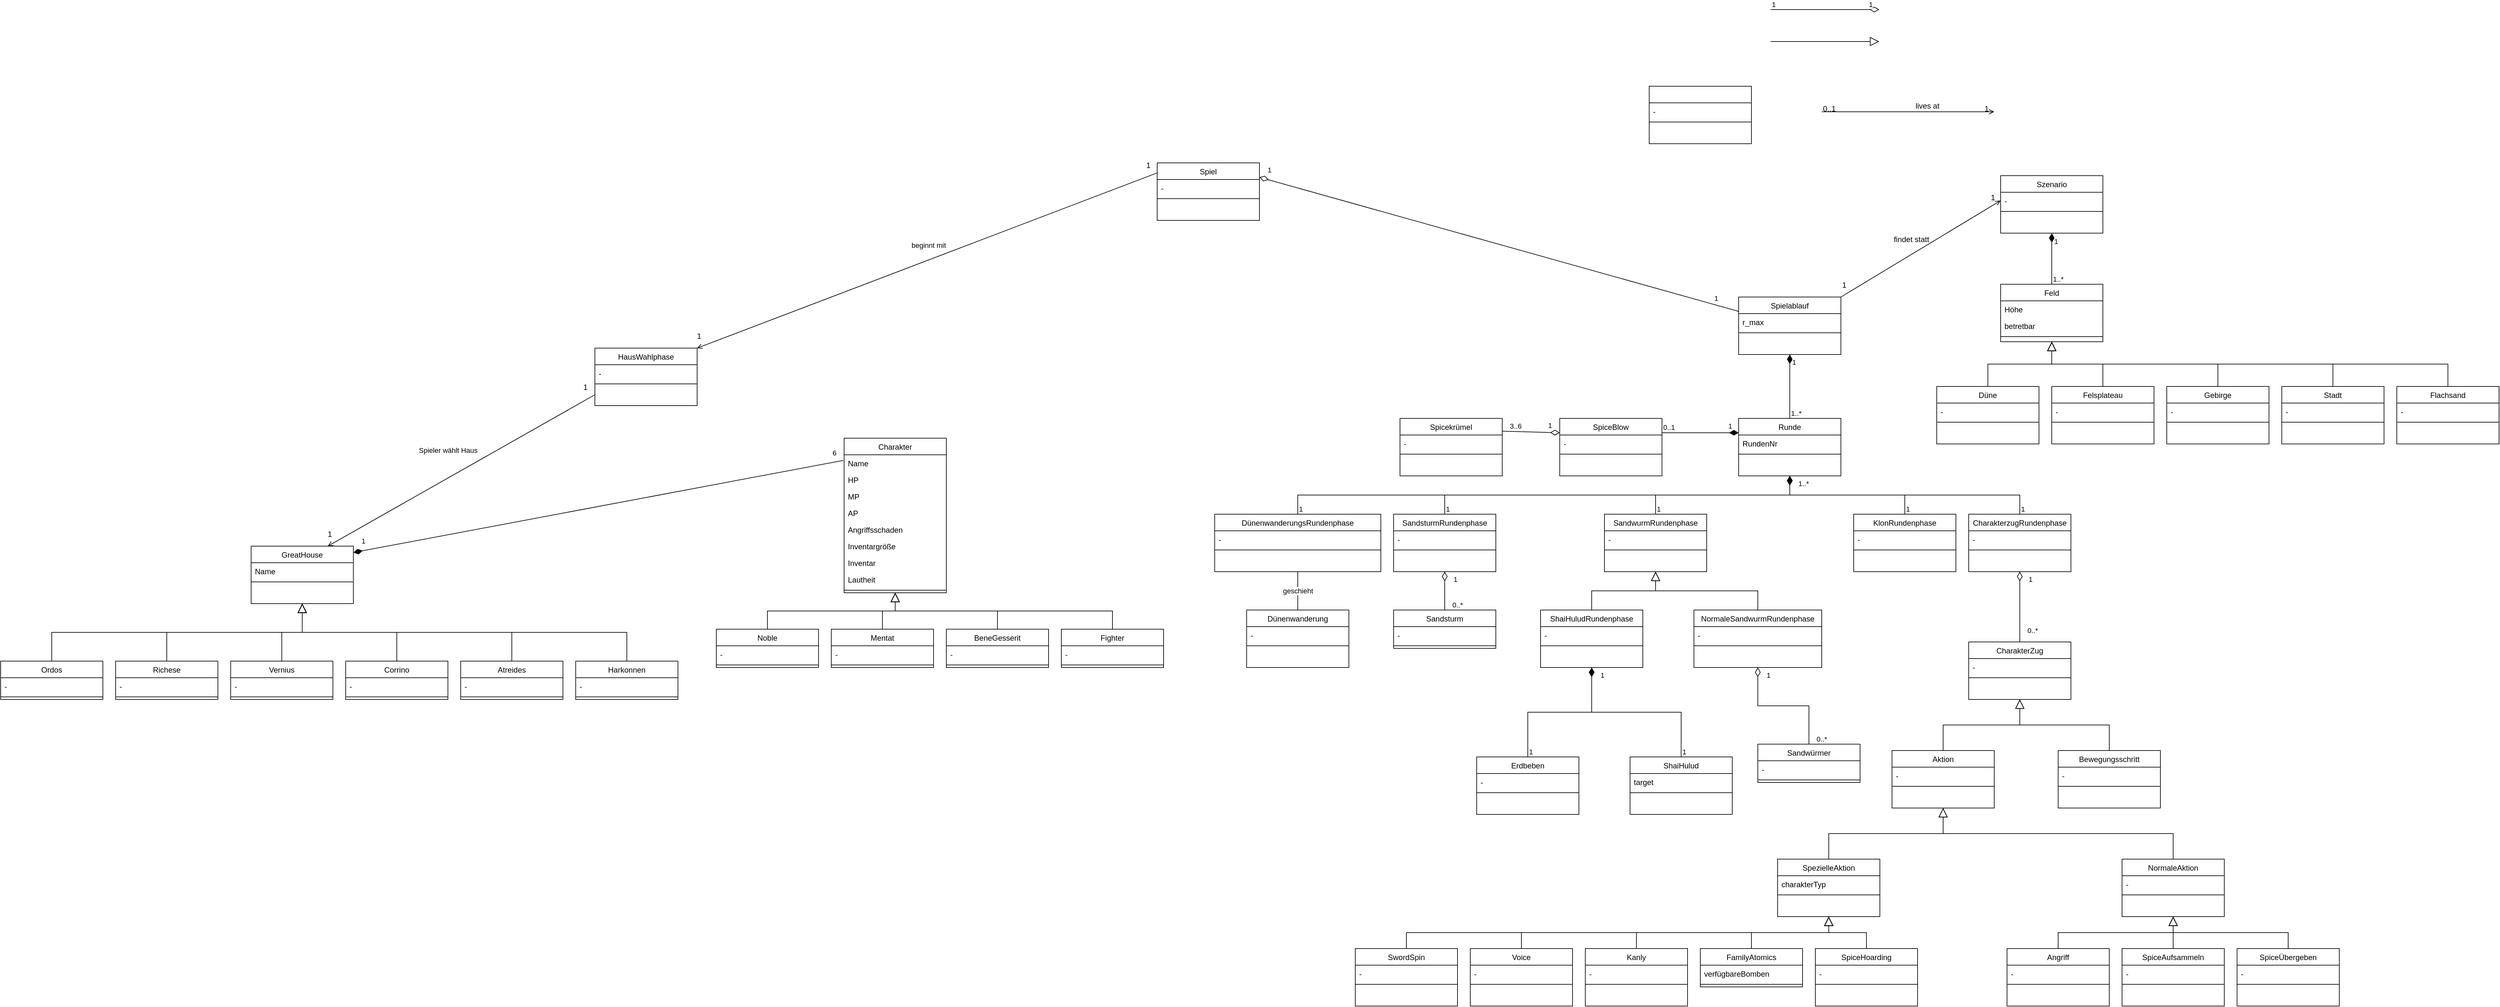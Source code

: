 <mxfile version="15.8.6" type="device"><diagram id="C5RBs43oDa-KdzZeNtuy" name="Page-1"><mxGraphModel dx="3478" dy="982" grid="1" gridSize="10" guides="1" tooltips="1" connect="1" arrows="1" fold="1" page="1" pageScale="1" pageWidth="827" pageHeight="1169" math="0" shadow="0"><root><mxCell id="WIyWlLk6GJQsqaUBKTNV-0"/><mxCell id="WIyWlLk6GJQsqaUBKTNV-1" parent="WIyWlLk6GJQsqaUBKTNV-0"/><mxCell id="zkfFHV4jXpPFQw0GAbJ--0" value="Szenario" style="swimlane;fontStyle=0;align=center;verticalAlign=top;childLayout=stackLayout;horizontal=1;startSize=26;horizontalStack=0;resizeParent=1;resizeLast=0;collapsible=1;marginBottom=0;rounded=0;shadow=0;strokeWidth=1;" parent="WIyWlLk6GJQsqaUBKTNV-1" vertex="1"><mxGeometry x="1510" y="720" width="160" height="90" as="geometry"><mxRectangle x="230" y="140" width="160" height="26" as="alternateBounds"/></mxGeometry></mxCell><mxCell id="u9MXmffhBvJFliiJQgGV-0" value="-" style="text;align=left;verticalAlign=top;spacingLeft=4;spacingRight=4;overflow=hidden;rotatable=0;points=[[0,0.5],[1,0.5]];portConstraint=eastwest;" parent="zkfFHV4jXpPFQw0GAbJ--0" vertex="1"><mxGeometry y="26" width="160" height="26" as="geometry"/></mxCell><mxCell id="zkfFHV4jXpPFQw0GAbJ--4" value="" style="line;html=1;strokeWidth=1;align=left;verticalAlign=middle;spacingTop=-1;spacingLeft=3;spacingRight=3;rotatable=0;labelPosition=right;points=[];portConstraint=eastwest;" parent="zkfFHV4jXpPFQw0GAbJ--0" vertex="1"><mxGeometry y="52" width="160" height="8" as="geometry"/></mxCell><mxCell id="zkfFHV4jXpPFQw0GAbJ--26" value="" style="endArrow=open;shadow=0;strokeWidth=1;rounded=0;endFill=1;edgeStyle=elbowEdgeStyle;elbow=vertical;" parent="WIyWlLk6GJQsqaUBKTNV-1" edge="1"><mxGeometry x="0.5" y="41" relative="1" as="geometry"><mxPoint x="1230" y="620" as="sourcePoint"/><mxPoint x="1500" y="620" as="targetPoint"/><mxPoint x="-40" y="32" as="offset"/><Array as="points"><mxPoint x="1260" y="620"/></Array></mxGeometry></mxCell><mxCell id="zkfFHV4jXpPFQw0GAbJ--27" value="0..1" style="resizable=0;align=left;verticalAlign=bottom;labelBackgroundColor=none;fontSize=12;" parent="zkfFHV4jXpPFQw0GAbJ--26" connectable="0" vertex="1"><mxGeometry x="-1" relative="1" as="geometry"><mxPoint y="4" as="offset"/></mxGeometry></mxCell><mxCell id="zkfFHV4jXpPFQw0GAbJ--28" value="1" style="resizable=0;align=right;verticalAlign=bottom;labelBackgroundColor=none;fontSize=12;" parent="zkfFHV4jXpPFQw0GAbJ--26" connectable="0" vertex="1"><mxGeometry x="1" relative="1" as="geometry"><mxPoint x="-7" y="4" as="offset"/></mxGeometry></mxCell><mxCell id="zkfFHV4jXpPFQw0GAbJ--29" value="lives at" style="text;html=1;resizable=0;points=[];;align=center;verticalAlign=middle;labelBackgroundColor=none;rounded=0;shadow=0;strokeWidth=1;fontSize=12;" parent="zkfFHV4jXpPFQw0GAbJ--26" vertex="1" connectable="0"><mxGeometry x="0.5" y="49" relative="1" as="geometry"><mxPoint x="-38" y="40" as="offset"/></mxGeometry></mxCell><mxCell id="u9MXmffhBvJFliiJQgGV-1" value="Stadt" style="swimlane;fontStyle=0;align=center;verticalAlign=top;childLayout=stackLayout;horizontal=1;startSize=26;horizontalStack=0;resizeParent=1;resizeLast=0;collapsible=1;marginBottom=0;rounded=0;shadow=0;strokeWidth=1;" parent="WIyWlLk6GJQsqaUBKTNV-1" vertex="1"><mxGeometry x="1950" y="1050" width="160" height="90" as="geometry"><mxRectangle x="230" y="140" width="160" height="26" as="alternateBounds"/></mxGeometry></mxCell><mxCell id="u9MXmffhBvJFliiJQgGV-2" value="-" style="text;align=left;verticalAlign=top;spacingLeft=4;spacingRight=4;overflow=hidden;rotatable=0;points=[[0,0.5],[1,0.5]];portConstraint=eastwest;" parent="u9MXmffhBvJFliiJQgGV-1" vertex="1"><mxGeometry y="26" width="160" height="26" as="geometry"/></mxCell><mxCell id="u9MXmffhBvJFliiJQgGV-3" value="" style="line;html=1;strokeWidth=1;align=left;verticalAlign=middle;spacingTop=-1;spacingLeft=3;spacingRight=3;rotatable=0;labelPosition=right;points=[];portConstraint=eastwest;" parent="u9MXmffhBvJFliiJQgGV-1" vertex="1"><mxGeometry y="52" width="160" height="8" as="geometry"/></mxCell><mxCell id="u9MXmffhBvJFliiJQgGV-5" value="Flachsand" style="swimlane;fontStyle=0;align=center;verticalAlign=top;childLayout=stackLayout;horizontal=1;startSize=26;horizontalStack=0;resizeParent=1;resizeLast=0;collapsible=1;marginBottom=0;rounded=0;shadow=0;strokeWidth=1;" parent="WIyWlLk6GJQsqaUBKTNV-1" vertex="1"><mxGeometry x="2130" y="1050" width="160" height="90" as="geometry"><mxRectangle x="230" y="140" width="160" height="26" as="alternateBounds"/></mxGeometry></mxCell><mxCell id="u9MXmffhBvJFliiJQgGV-6" value="-" style="text;align=left;verticalAlign=top;spacingLeft=4;spacingRight=4;overflow=hidden;rotatable=0;points=[[0,0.5],[1,0.5]];portConstraint=eastwest;" parent="u9MXmffhBvJFliiJQgGV-5" vertex="1"><mxGeometry y="26" width="160" height="26" as="geometry"/></mxCell><mxCell id="u9MXmffhBvJFliiJQgGV-7" value="" style="line;html=1;strokeWidth=1;align=left;verticalAlign=middle;spacingTop=-1;spacingLeft=3;spacingRight=3;rotatable=0;labelPosition=right;points=[];portConstraint=eastwest;" parent="u9MXmffhBvJFliiJQgGV-5" vertex="1"><mxGeometry y="52" width="160" height="8" as="geometry"/></mxCell><mxCell id="u9MXmffhBvJFliiJQgGV-9" value="Feld" style="swimlane;fontStyle=0;align=center;verticalAlign=top;childLayout=stackLayout;horizontal=1;startSize=26;horizontalStack=0;resizeParent=1;resizeLast=0;collapsible=1;marginBottom=0;rounded=0;shadow=0;strokeWidth=1;" parent="WIyWlLk6GJQsqaUBKTNV-1" vertex="1"><mxGeometry x="1510" y="890" width="160" height="90" as="geometry"><mxRectangle x="230" y="140" width="160" height="26" as="alternateBounds"/></mxGeometry></mxCell><mxCell id="u9MXmffhBvJFliiJQgGV-10" value="Höhe" style="text;align=left;verticalAlign=top;spacingLeft=4;spacingRight=4;overflow=hidden;rotatable=0;points=[[0,0.5],[1,0.5]];portConstraint=eastwest;" parent="u9MXmffhBvJFliiJQgGV-9" vertex="1"><mxGeometry y="26" width="160" height="26" as="geometry"/></mxCell><mxCell id="3H6USf0YW9ZNNcMa354B-6" value="betretbar" style="text;align=left;verticalAlign=top;spacingLeft=4;spacingRight=4;overflow=hidden;rotatable=0;points=[[0,0.5],[1,0.5]];portConstraint=eastwest;" vertex="1" parent="u9MXmffhBvJFliiJQgGV-9"><mxGeometry y="52" width="160" height="26" as="geometry"/></mxCell><mxCell id="u9MXmffhBvJFliiJQgGV-11" value="" style="line;html=1;strokeWidth=1;align=left;verticalAlign=middle;spacingTop=-1;spacingLeft=3;spacingRight=3;rotatable=0;labelPosition=right;points=[];portConstraint=eastwest;" parent="u9MXmffhBvJFliiJQgGV-9" vertex="1"><mxGeometry y="78" width="160" height="8" as="geometry"/></mxCell><mxCell id="u9MXmffhBvJFliiJQgGV-13" value="Felsplateau" style="swimlane;fontStyle=0;align=center;verticalAlign=top;childLayout=stackLayout;horizontal=1;startSize=26;horizontalStack=0;resizeParent=1;resizeLast=0;collapsible=1;marginBottom=0;rounded=0;shadow=0;strokeWidth=1;" parent="WIyWlLk6GJQsqaUBKTNV-1" vertex="1"><mxGeometry x="1590" y="1050" width="160" height="90" as="geometry"><mxRectangle x="230" y="140" width="160" height="26" as="alternateBounds"/></mxGeometry></mxCell><mxCell id="u9MXmffhBvJFliiJQgGV-14" value="-" style="text;align=left;verticalAlign=top;spacingLeft=4;spacingRight=4;overflow=hidden;rotatable=0;points=[[0,0.5],[1,0.5]];portConstraint=eastwest;" parent="u9MXmffhBvJFliiJQgGV-13" vertex="1"><mxGeometry y="26" width="160" height="26" as="geometry"/></mxCell><mxCell id="u9MXmffhBvJFliiJQgGV-15" value="" style="line;html=1;strokeWidth=1;align=left;verticalAlign=middle;spacingTop=-1;spacingLeft=3;spacingRight=3;rotatable=0;labelPosition=right;points=[];portConstraint=eastwest;" parent="u9MXmffhBvJFliiJQgGV-13" vertex="1"><mxGeometry y="52" width="160" height="8" as="geometry"/></mxCell><mxCell id="u9MXmffhBvJFliiJQgGV-17" value="Gebirge" style="swimlane;fontStyle=0;align=center;verticalAlign=top;childLayout=stackLayout;horizontal=1;startSize=26;horizontalStack=0;resizeParent=1;resizeLast=0;collapsible=1;marginBottom=0;rounded=0;shadow=0;strokeWidth=1;" parent="WIyWlLk6GJQsqaUBKTNV-1" vertex="1"><mxGeometry x="1770" y="1050" width="160" height="90" as="geometry"><mxRectangle x="230" y="140" width="160" height="26" as="alternateBounds"/></mxGeometry></mxCell><mxCell id="u9MXmffhBvJFliiJQgGV-18" value="-" style="text;align=left;verticalAlign=top;spacingLeft=4;spacingRight=4;overflow=hidden;rotatable=0;points=[[0,0.5],[1,0.5]];portConstraint=eastwest;" parent="u9MXmffhBvJFliiJQgGV-17" vertex="1"><mxGeometry y="26" width="160" height="26" as="geometry"/></mxCell><mxCell id="u9MXmffhBvJFliiJQgGV-19" value="" style="line;html=1;strokeWidth=1;align=left;verticalAlign=middle;spacingTop=-1;spacingLeft=3;spacingRight=3;rotatable=0;labelPosition=right;points=[];portConstraint=eastwest;" parent="u9MXmffhBvJFliiJQgGV-17" vertex="1"><mxGeometry y="52" width="160" height="8" as="geometry"/></mxCell><mxCell id="u9MXmffhBvJFliiJQgGV-21" value="Düne" style="swimlane;fontStyle=0;align=center;verticalAlign=top;childLayout=stackLayout;horizontal=1;startSize=26;horizontalStack=0;resizeParent=1;resizeLast=0;collapsible=1;marginBottom=0;rounded=0;shadow=0;strokeWidth=1;" parent="WIyWlLk6GJQsqaUBKTNV-1" vertex="1"><mxGeometry x="1410" y="1050" width="160" height="90" as="geometry"><mxRectangle x="230" y="140" width="160" height="26" as="alternateBounds"/></mxGeometry></mxCell><mxCell id="u9MXmffhBvJFliiJQgGV-22" value="-" style="text;align=left;verticalAlign=top;spacingLeft=4;spacingRight=4;overflow=hidden;rotatable=0;points=[[0,0.5],[1,0.5]];portConstraint=eastwest;" parent="u9MXmffhBvJFliiJQgGV-21" vertex="1"><mxGeometry y="26" width="160" height="26" as="geometry"/></mxCell><mxCell id="u9MXmffhBvJFliiJQgGV-23" value="" style="line;html=1;strokeWidth=1;align=left;verticalAlign=middle;spacingTop=-1;spacingLeft=3;spacingRight=3;rotatable=0;labelPosition=right;points=[];portConstraint=eastwest;" parent="u9MXmffhBvJFliiJQgGV-21" vertex="1"><mxGeometry y="52" width="160" height="8" as="geometry"/></mxCell><mxCell id="u9MXmffhBvJFliiJQgGV-29" value="Corrino" style="swimlane;fontStyle=0;align=center;verticalAlign=top;childLayout=stackLayout;horizontal=1;startSize=26;horizontalStack=0;resizeParent=1;resizeLast=0;collapsible=1;marginBottom=0;rounded=0;shadow=0;strokeWidth=1;" parent="WIyWlLk6GJQsqaUBKTNV-1" vertex="1"><mxGeometry x="-1080" y="1480" width="160" height="60" as="geometry"><mxRectangle x="230" y="140" width="160" height="26" as="alternateBounds"/></mxGeometry></mxCell><mxCell id="u9MXmffhBvJFliiJQgGV-30" value="-" style="text;align=left;verticalAlign=top;spacingLeft=4;spacingRight=4;overflow=hidden;rotatable=0;points=[[0,0.5],[1,0.5]];portConstraint=eastwest;" parent="u9MXmffhBvJFliiJQgGV-29" vertex="1"><mxGeometry y="26" width="160" height="26" as="geometry"/></mxCell><mxCell id="u9MXmffhBvJFliiJQgGV-31" value="" style="line;html=1;strokeWidth=1;align=left;verticalAlign=middle;spacingTop=-1;spacingLeft=3;spacingRight=3;rotatable=0;labelPosition=right;points=[];portConstraint=eastwest;" parent="u9MXmffhBvJFliiJQgGV-29" vertex="1"><mxGeometry y="52" width="160" height="8" as="geometry"/></mxCell><mxCell id="u9MXmffhBvJFliiJQgGV-33" value="Atreides" style="swimlane;fontStyle=0;align=center;verticalAlign=top;childLayout=stackLayout;horizontal=1;startSize=26;horizontalStack=0;resizeParent=1;resizeLast=0;collapsible=1;marginBottom=0;rounded=0;shadow=0;strokeWidth=1;" parent="WIyWlLk6GJQsqaUBKTNV-1" vertex="1"><mxGeometry x="-900" y="1480" width="160" height="60" as="geometry"><mxRectangle x="230" y="140" width="160" height="26" as="alternateBounds"/></mxGeometry></mxCell><mxCell id="u9MXmffhBvJFliiJQgGV-34" value="-" style="text;align=left;verticalAlign=top;spacingLeft=4;spacingRight=4;overflow=hidden;rotatable=0;points=[[0,0.5],[1,0.5]];portConstraint=eastwest;" parent="u9MXmffhBvJFliiJQgGV-33" vertex="1"><mxGeometry y="26" width="160" height="26" as="geometry"/></mxCell><mxCell id="u9MXmffhBvJFliiJQgGV-35" value="" style="line;html=1;strokeWidth=1;align=left;verticalAlign=middle;spacingTop=-1;spacingLeft=3;spacingRight=3;rotatable=0;labelPosition=right;points=[];portConstraint=eastwest;" parent="u9MXmffhBvJFliiJQgGV-33" vertex="1"><mxGeometry y="52" width="160" height="8" as="geometry"/></mxCell><mxCell id="u9MXmffhBvJFliiJQgGV-37" value="GreatHouse" style="swimlane;fontStyle=0;align=center;verticalAlign=top;childLayout=stackLayout;horizontal=1;startSize=26;horizontalStack=0;resizeParent=1;resizeLast=0;collapsible=1;marginBottom=0;rounded=0;shadow=0;strokeWidth=1;" parent="WIyWlLk6GJQsqaUBKTNV-1" vertex="1"><mxGeometry x="-1228" y="1300" width="160" height="90" as="geometry"><mxRectangle x="230" y="140" width="160" height="26" as="alternateBounds"/></mxGeometry></mxCell><mxCell id="u9MXmffhBvJFliiJQgGV-334" value="Name" style="text;align=left;verticalAlign=top;spacingLeft=4;spacingRight=4;overflow=hidden;rotatable=0;points=[[0,0.5],[1,0.5]];portConstraint=eastwest;" parent="u9MXmffhBvJFliiJQgGV-37" vertex="1"><mxGeometry y="26" width="160" height="26" as="geometry"/></mxCell><mxCell id="u9MXmffhBvJFliiJQgGV-39" value="" style="line;html=1;strokeWidth=1;align=left;verticalAlign=middle;spacingTop=-1;spacingLeft=3;spacingRight=3;rotatable=0;labelPosition=right;points=[];portConstraint=eastwest;" parent="u9MXmffhBvJFliiJQgGV-37" vertex="1"><mxGeometry y="52" width="160" height="8" as="geometry"/></mxCell><mxCell id="u9MXmffhBvJFliiJQgGV-41" value="Harkonnen" style="swimlane;fontStyle=0;align=center;verticalAlign=top;childLayout=stackLayout;horizontal=1;startSize=26;horizontalStack=0;resizeParent=1;resizeLast=0;collapsible=1;marginBottom=0;rounded=0;shadow=0;strokeWidth=1;" parent="WIyWlLk6GJQsqaUBKTNV-1" vertex="1"><mxGeometry x="-720" y="1480" width="160" height="60" as="geometry"><mxRectangle x="230" y="140" width="160" height="26" as="alternateBounds"/></mxGeometry></mxCell><mxCell id="u9MXmffhBvJFliiJQgGV-42" value="-" style="text;align=left;verticalAlign=top;spacingLeft=4;spacingRight=4;overflow=hidden;rotatable=0;points=[[0,0.5],[1,0.5]];portConstraint=eastwest;" parent="u9MXmffhBvJFliiJQgGV-41" vertex="1"><mxGeometry y="26" width="160" height="26" as="geometry"/></mxCell><mxCell id="u9MXmffhBvJFliiJQgGV-43" value="" style="line;html=1;strokeWidth=1;align=left;verticalAlign=middle;spacingTop=-1;spacingLeft=3;spacingRight=3;rotatable=0;labelPosition=right;points=[];portConstraint=eastwest;" parent="u9MXmffhBvJFliiJQgGV-41" vertex="1"><mxGeometry y="52" width="160" height="8" as="geometry"/></mxCell><mxCell id="u9MXmffhBvJFliiJQgGV-45" value="Richese" style="swimlane;fontStyle=0;align=center;verticalAlign=top;childLayout=stackLayout;horizontal=1;startSize=26;horizontalStack=0;resizeParent=1;resizeLast=0;collapsible=1;marginBottom=0;rounded=0;shadow=0;strokeWidth=1;" parent="WIyWlLk6GJQsqaUBKTNV-1" vertex="1"><mxGeometry x="-1440" y="1480" width="160" height="60" as="geometry"><mxRectangle x="230" y="140" width="160" height="26" as="alternateBounds"/></mxGeometry></mxCell><mxCell id="u9MXmffhBvJFliiJQgGV-46" value="-" style="text;align=left;verticalAlign=top;spacingLeft=4;spacingRight=4;overflow=hidden;rotatable=0;points=[[0,0.5],[1,0.5]];portConstraint=eastwest;" parent="u9MXmffhBvJFliiJQgGV-45" vertex="1"><mxGeometry y="26" width="160" height="26" as="geometry"/></mxCell><mxCell id="u9MXmffhBvJFliiJQgGV-47" value="" style="line;html=1;strokeWidth=1;align=left;verticalAlign=middle;spacingTop=-1;spacingLeft=3;spacingRight=3;rotatable=0;labelPosition=right;points=[];portConstraint=eastwest;" parent="u9MXmffhBvJFliiJQgGV-45" vertex="1"><mxGeometry y="52" width="160" height="8" as="geometry"/></mxCell><mxCell id="u9MXmffhBvJFliiJQgGV-49" value="Vernius" style="swimlane;fontStyle=0;align=center;verticalAlign=top;childLayout=stackLayout;horizontal=1;startSize=26;horizontalStack=0;resizeParent=1;resizeLast=0;collapsible=1;marginBottom=0;rounded=0;shadow=0;strokeWidth=1;" parent="WIyWlLk6GJQsqaUBKTNV-1" vertex="1"><mxGeometry x="-1260" y="1480" width="160" height="60" as="geometry"><mxRectangle x="230" y="140" width="160" height="26" as="alternateBounds"/></mxGeometry></mxCell><mxCell id="u9MXmffhBvJFliiJQgGV-50" value="-" style="text;align=left;verticalAlign=top;spacingLeft=4;spacingRight=4;overflow=hidden;rotatable=0;points=[[0,0.5],[1,0.5]];portConstraint=eastwest;" parent="u9MXmffhBvJFliiJQgGV-49" vertex="1"><mxGeometry y="26" width="160" height="26" as="geometry"/></mxCell><mxCell id="u9MXmffhBvJFliiJQgGV-51" value="" style="line;html=1;strokeWidth=1;align=left;verticalAlign=middle;spacingTop=-1;spacingLeft=3;spacingRight=3;rotatable=0;labelPosition=right;points=[];portConstraint=eastwest;" parent="u9MXmffhBvJFliiJQgGV-49" vertex="1"><mxGeometry y="52" width="160" height="8" as="geometry"/></mxCell><mxCell id="u9MXmffhBvJFliiJQgGV-53" value="Ordos" style="swimlane;fontStyle=0;align=center;verticalAlign=top;childLayout=stackLayout;horizontal=1;startSize=26;horizontalStack=0;resizeParent=1;resizeLast=0;collapsible=1;marginBottom=0;rounded=0;shadow=0;strokeWidth=1;" parent="WIyWlLk6GJQsqaUBKTNV-1" vertex="1"><mxGeometry x="-1620" y="1480" width="160" height="60" as="geometry"><mxRectangle x="230" y="140" width="160" height="26" as="alternateBounds"/></mxGeometry></mxCell><mxCell id="u9MXmffhBvJFliiJQgGV-54" value="-" style="text;align=left;verticalAlign=top;spacingLeft=4;spacingRight=4;overflow=hidden;rotatable=0;points=[[0,0.5],[1,0.5]];portConstraint=eastwest;" parent="u9MXmffhBvJFliiJQgGV-53" vertex="1"><mxGeometry y="26" width="160" height="26" as="geometry"/></mxCell><mxCell id="u9MXmffhBvJFliiJQgGV-55" value="" style="line;html=1;strokeWidth=1;align=left;verticalAlign=middle;spacingTop=-1;spacingLeft=3;spacingRight=3;rotatable=0;labelPosition=right;points=[];portConstraint=eastwest;" parent="u9MXmffhBvJFliiJQgGV-53" vertex="1"><mxGeometry y="52" width="160" height="8" as="geometry"/></mxCell><mxCell id="u9MXmffhBvJFliiJQgGV-61" value="Noble" style="swimlane;fontStyle=0;align=center;verticalAlign=top;childLayout=stackLayout;horizontal=1;startSize=26;horizontalStack=0;resizeParent=1;resizeLast=0;collapsible=1;marginBottom=0;rounded=0;shadow=0;strokeWidth=1;" parent="WIyWlLk6GJQsqaUBKTNV-1" vertex="1"><mxGeometry x="-500" y="1430" width="160" height="60" as="geometry"><mxRectangle x="230" y="140" width="160" height="26" as="alternateBounds"/></mxGeometry></mxCell><mxCell id="u9MXmffhBvJFliiJQgGV-62" value="-" style="text;align=left;verticalAlign=top;spacingLeft=4;spacingRight=4;overflow=hidden;rotatable=0;points=[[0,0.5],[1,0.5]];portConstraint=eastwest;" parent="u9MXmffhBvJFliiJQgGV-61" vertex="1"><mxGeometry y="26" width="160" height="26" as="geometry"/></mxCell><mxCell id="u9MXmffhBvJFliiJQgGV-63" value="" style="line;html=1;strokeWidth=1;align=left;verticalAlign=middle;spacingTop=-1;spacingLeft=3;spacingRight=3;rotatable=0;labelPosition=right;points=[];portConstraint=eastwest;" parent="u9MXmffhBvJFliiJQgGV-61" vertex="1"><mxGeometry y="52" width="160" height="8" as="geometry"/></mxCell><mxCell id="u9MXmffhBvJFliiJQgGV-65" value="Mentat" style="swimlane;fontStyle=0;align=center;verticalAlign=top;childLayout=stackLayout;horizontal=1;startSize=26;horizontalStack=0;resizeParent=1;resizeLast=0;collapsible=1;marginBottom=0;rounded=0;shadow=0;strokeWidth=1;" parent="WIyWlLk6GJQsqaUBKTNV-1" vertex="1"><mxGeometry x="-320" y="1430" width="160" height="60" as="geometry"><mxRectangle x="230" y="140" width="160" height="26" as="alternateBounds"/></mxGeometry></mxCell><mxCell id="u9MXmffhBvJFliiJQgGV-66" value="-" style="text;align=left;verticalAlign=top;spacingLeft=4;spacingRight=4;overflow=hidden;rotatable=0;points=[[0,0.5],[1,0.5]];portConstraint=eastwest;" parent="u9MXmffhBvJFliiJQgGV-65" vertex="1"><mxGeometry y="26" width="160" height="26" as="geometry"/></mxCell><mxCell id="u9MXmffhBvJFliiJQgGV-67" value="" style="line;html=1;strokeWidth=1;align=left;verticalAlign=middle;spacingTop=-1;spacingLeft=3;spacingRight=3;rotatable=0;labelPosition=right;points=[];portConstraint=eastwest;" parent="u9MXmffhBvJFliiJQgGV-65" vertex="1"><mxGeometry y="52" width="160" height="8" as="geometry"/></mxCell><mxCell id="u9MXmffhBvJFliiJQgGV-69" value="Charakter" style="swimlane;fontStyle=0;align=center;verticalAlign=top;childLayout=stackLayout;horizontal=1;startSize=26;horizontalStack=0;resizeParent=1;resizeLast=0;collapsible=1;marginBottom=0;rounded=0;shadow=0;strokeWidth=1;" parent="WIyWlLk6GJQsqaUBKTNV-1" vertex="1"><mxGeometry x="-300" y="1131" width="160" height="242" as="geometry"><mxRectangle x="230" y="140" width="160" height="26" as="alternateBounds"/></mxGeometry></mxCell><mxCell id="u9MXmffhBvJFliiJQgGV-70" value="Name" style="text;align=left;verticalAlign=top;spacingLeft=4;spacingRight=4;overflow=hidden;rotatable=0;points=[[0,0.5],[1,0.5]];portConstraint=eastwest;" parent="u9MXmffhBvJFliiJQgGV-69" vertex="1"><mxGeometry y="26" width="160" height="26" as="geometry"/></mxCell><mxCell id="3H6USf0YW9ZNNcMa354B-0" value="HP" style="text;align=left;verticalAlign=top;spacingLeft=4;spacingRight=4;overflow=hidden;rotatable=0;points=[[0,0.5],[1,0.5]];portConstraint=eastwest;" vertex="1" parent="u9MXmffhBvJFliiJQgGV-69"><mxGeometry y="52" width="160" height="26" as="geometry"/></mxCell><mxCell id="3H6USf0YW9ZNNcMa354B-1" value="MP" style="text;align=left;verticalAlign=top;spacingLeft=4;spacingRight=4;overflow=hidden;rotatable=0;points=[[0,0.5],[1,0.5]];portConstraint=eastwest;" vertex="1" parent="u9MXmffhBvJFliiJQgGV-69"><mxGeometry y="78" width="160" height="26" as="geometry"/></mxCell><mxCell id="3H6USf0YW9ZNNcMa354B-2" value="AP" style="text;align=left;verticalAlign=top;spacingLeft=4;spacingRight=4;overflow=hidden;rotatable=0;points=[[0,0.5],[1,0.5]];portConstraint=eastwest;" vertex="1" parent="u9MXmffhBvJFliiJQgGV-69"><mxGeometry y="104" width="160" height="26" as="geometry"/></mxCell><mxCell id="3H6USf0YW9ZNNcMa354B-3" value="Angriffsschaden" style="text;align=left;verticalAlign=top;spacingLeft=4;spacingRight=4;overflow=hidden;rotatable=0;points=[[0,0.5],[1,0.5]];portConstraint=eastwest;" vertex="1" parent="u9MXmffhBvJFliiJQgGV-69"><mxGeometry y="130" width="160" height="26" as="geometry"/></mxCell><mxCell id="3H6USf0YW9ZNNcMa354B-5" value="Inventargröße" style="text;align=left;verticalAlign=top;spacingLeft=4;spacingRight=4;overflow=hidden;rotatable=0;points=[[0,0.5],[1,0.5]];portConstraint=eastwest;" vertex="1" parent="u9MXmffhBvJFliiJQgGV-69"><mxGeometry y="156" width="160" height="26" as="geometry"/></mxCell><mxCell id="3H6USf0YW9ZNNcMa354B-7" value="Inventar" style="text;align=left;verticalAlign=top;spacingLeft=4;spacingRight=4;overflow=hidden;rotatable=0;points=[[0,0.5],[1,0.5]];portConstraint=eastwest;" vertex="1" parent="u9MXmffhBvJFliiJQgGV-69"><mxGeometry y="182" width="160" height="26" as="geometry"/></mxCell><mxCell id="3H6USf0YW9ZNNcMa354B-4" value="Lautheit" style="text;align=left;verticalAlign=top;spacingLeft=4;spacingRight=4;overflow=hidden;rotatable=0;points=[[0,0.5],[1,0.5]];portConstraint=eastwest;" vertex="1" parent="u9MXmffhBvJFliiJQgGV-69"><mxGeometry y="208" width="160" height="26" as="geometry"/></mxCell><mxCell id="u9MXmffhBvJFliiJQgGV-71" value="" style="line;html=1;strokeWidth=1;align=left;verticalAlign=middle;spacingTop=-1;spacingLeft=3;spacingRight=3;rotatable=0;labelPosition=right;points=[];portConstraint=eastwest;" parent="u9MXmffhBvJFliiJQgGV-69" vertex="1"><mxGeometry y="234" width="160" height="8" as="geometry"/></mxCell><mxCell id="u9MXmffhBvJFliiJQgGV-73" value="BeneGesserit" style="swimlane;fontStyle=0;align=center;verticalAlign=top;childLayout=stackLayout;horizontal=1;startSize=26;horizontalStack=0;resizeParent=1;resizeLast=0;collapsible=1;marginBottom=0;rounded=0;shadow=0;strokeWidth=1;" parent="WIyWlLk6GJQsqaUBKTNV-1" vertex="1"><mxGeometry x="-140" y="1430" width="160" height="60" as="geometry"><mxRectangle x="230" y="140" width="160" height="26" as="alternateBounds"/></mxGeometry></mxCell><mxCell id="u9MXmffhBvJFliiJQgGV-74" value="-" style="text;align=left;verticalAlign=top;spacingLeft=4;spacingRight=4;overflow=hidden;rotatable=0;points=[[0,0.5],[1,0.5]];portConstraint=eastwest;" parent="u9MXmffhBvJFliiJQgGV-73" vertex="1"><mxGeometry y="26" width="160" height="26" as="geometry"/></mxCell><mxCell id="u9MXmffhBvJFliiJQgGV-75" value="" style="line;html=1;strokeWidth=1;align=left;verticalAlign=middle;spacingTop=-1;spacingLeft=3;spacingRight=3;rotatable=0;labelPosition=right;points=[];portConstraint=eastwest;" parent="u9MXmffhBvJFliiJQgGV-73" vertex="1"><mxGeometry y="52" width="160" height="8" as="geometry"/></mxCell><mxCell id="u9MXmffhBvJFliiJQgGV-85" value="Fighter" style="swimlane;fontStyle=0;align=center;verticalAlign=top;childLayout=stackLayout;horizontal=1;startSize=26;horizontalStack=0;resizeParent=1;resizeLast=0;collapsible=1;marginBottom=0;rounded=0;shadow=0;strokeWidth=1;" parent="WIyWlLk6GJQsqaUBKTNV-1" vertex="1"><mxGeometry x="40" y="1430" width="160" height="60" as="geometry"><mxRectangle x="230" y="140" width="160" height="26" as="alternateBounds"/></mxGeometry></mxCell><mxCell id="u9MXmffhBvJFliiJQgGV-86" value="-" style="text;align=left;verticalAlign=top;spacingLeft=4;spacingRight=4;overflow=hidden;rotatable=0;points=[[0,0.5],[1,0.5]];portConstraint=eastwest;" parent="u9MXmffhBvJFliiJQgGV-85" vertex="1"><mxGeometry y="26" width="160" height="26" as="geometry"/></mxCell><mxCell id="u9MXmffhBvJFliiJQgGV-87" value="" style="line;html=1;strokeWidth=1;align=left;verticalAlign=middle;spacingTop=-1;spacingLeft=3;spacingRight=3;rotatable=0;labelPosition=right;points=[];portConstraint=eastwest;" parent="u9MXmffhBvJFliiJQgGV-85" vertex="1"><mxGeometry y="52" width="160" height="8" as="geometry"/></mxCell><mxCell id="u9MXmffhBvJFliiJQgGV-138" value="SpiceBlow" style="swimlane;fontStyle=0;align=center;verticalAlign=top;childLayout=stackLayout;horizontal=1;startSize=26;horizontalStack=0;resizeParent=1;resizeLast=0;collapsible=1;marginBottom=0;rounded=0;shadow=0;strokeWidth=1;" parent="WIyWlLk6GJQsqaUBKTNV-1" vertex="1"><mxGeometry x="820" y="1100" width="160" height="90" as="geometry"><mxRectangle x="230" y="140" width="160" height="26" as="alternateBounds"/></mxGeometry></mxCell><mxCell id="u9MXmffhBvJFliiJQgGV-139" value="-" style="text;align=left;verticalAlign=top;spacingLeft=4;spacingRight=4;overflow=hidden;rotatable=0;points=[[0,0.5],[1,0.5]];portConstraint=eastwest;" parent="u9MXmffhBvJFliiJQgGV-138" vertex="1"><mxGeometry y="26" width="160" height="26" as="geometry"/></mxCell><mxCell id="u9MXmffhBvJFliiJQgGV-140" value="" style="line;html=1;strokeWidth=1;align=left;verticalAlign=middle;spacingTop=-1;spacingLeft=3;spacingRight=3;rotatable=0;labelPosition=right;points=[];portConstraint=eastwest;" parent="u9MXmffhBvJFliiJQgGV-138" vertex="1"><mxGeometry y="52" width="160" height="8" as="geometry"/></mxCell><mxCell id="u9MXmffhBvJFliiJQgGV-142" value="Dünenwanderung" style="swimlane;fontStyle=0;align=center;verticalAlign=top;childLayout=stackLayout;horizontal=1;startSize=26;horizontalStack=0;resizeParent=1;resizeLast=0;collapsible=1;marginBottom=0;rounded=0;shadow=0;strokeWidth=1;" parent="WIyWlLk6GJQsqaUBKTNV-1" vertex="1"><mxGeometry x="330" y="1400" width="160" height="90" as="geometry"><mxRectangle x="230" y="140" width="160" height="26" as="alternateBounds"/></mxGeometry></mxCell><mxCell id="u9MXmffhBvJFliiJQgGV-143" value="-" style="text;align=left;verticalAlign=top;spacingLeft=4;spacingRight=4;overflow=hidden;rotatable=0;points=[[0,0.5],[1,0.5]];portConstraint=eastwest;" parent="u9MXmffhBvJFliiJQgGV-142" vertex="1"><mxGeometry y="26" width="160" height="26" as="geometry"/></mxCell><mxCell id="u9MXmffhBvJFliiJQgGV-144" value="" style="line;html=1;strokeWidth=1;align=left;verticalAlign=middle;spacingTop=-1;spacingLeft=3;spacingRight=3;rotatable=0;labelPosition=right;points=[];portConstraint=eastwest;" parent="u9MXmffhBvJFliiJQgGV-142" vertex="1"><mxGeometry y="52" width="160" height="8" as="geometry"/></mxCell><mxCell id="u9MXmffhBvJFliiJQgGV-146" value="Sandsturm" style="swimlane;fontStyle=0;align=center;verticalAlign=top;childLayout=stackLayout;horizontal=1;startSize=26;horizontalStack=0;resizeParent=1;resizeLast=0;collapsible=1;marginBottom=0;rounded=0;shadow=0;strokeWidth=1;" parent="WIyWlLk6GJQsqaUBKTNV-1" vertex="1"><mxGeometry x="560" y="1400" width="160" height="60" as="geometry"><mxRectangle x="230" y="140" width="160" height="26" as="alternateBounds"/></mxGeometry></mxCell><mxCell id="u9MXmffhBvJFliiJQgGV-147" value="-" style="text;align=left;verticalAlign=top;spacingLeft=4;spacingRight=4;overflow=hidden;rotatable=0;points=[[0,0.5],[1,0.5]];portConstraint=eastwest;" parent="u9MXmffhBvJFliiJQgGV-146" vertex="1"><mxGeometry y="26" width="160" height="26" as="geometry"/></mxCell><mxCell id="u9MXmffhBvJFliiJQgGV-148" value="" style="line;html=1;strokeWidth=1;align=left;verticalAlign=middle;spacingTop=-1;spacingLeft=3;spacingRight=3;rotatable=0;labelPosition=right;points=[];portConstraint=eastwest;" parent="u9MXmffhBvJFliiJQgGV-146" vertex="1"><mxGeometry y="52" width="160" height="8" as="geometry"/></mxCell><mxCell id="u9MXmffhBvJFliiJQgGV-150" value="Sandwürmer" style="swimlane;fontStyle=0;align=center;verticalAlign=top;childLayout=stackLayout;horizontal=1;startSize=26;horizontalStack=0;resizeParent=1;resizeLast=0;collapsible=1;marginBottom=0;rounded=0;shadow=0;strokeWidth=1;" parent="WIyWlLk6GJQsqaUBKTNV-1" vertex="1"><mxGeometry x="1130" y="1610" width="160" height="60" as="geometry"><mxRectangle x="230" y="140" width="160" height="26" as="alternateBounds"/></mxGeometry></mxCell><mxCell id="u9MXmffhBvJFliiJQgGV-151" value="-" style="text;align=left;verticalAlign=top;spacingLeft=4;spacingRight=4;overflow=hidden;rotatable=0;points=[[0,0.5],[1,0.5]];portConstraint=eastwest;" parent="u9MXmffhBvJFliiJQgGV-150" vertex="1"><mxGeometry y="26" width="160" height="26" as="geometry"/></mxCell><mxCell id="u9MXmffhBvJFliiJQgGV-152" value="" style="line;html=1;strokeWidth=1;align=left;verticalAlign=middle;spacingTop=-1;spacingLeft=3;spacingRight=3;rotatable=0;labelPosition=right;points=[];portConstraint=eastwest;" parent="u9MXmffhBvJFliiJQgGV-150" vertex="1"><mxGeometry y="52" width="160" height="8" as="geometry"/></mxCell><mxCell id="u9MXmffhBvJFliiJQgGV-166" value="DünenwanderungsRundenphase" style="swimlane;fontStyle=0;align=center;verticalAlign=top;childLayout=stackLayout;horizontal=1;startSize=26;horizontalStack=0;resizeParent=1;resizeLast=0;collapsible=1;marginBottom=0;rounded=0;shadow=0;strokeWidth=1;" parent="WIyWlLk6GJQsqaUBKTNV-1" vertex="1"><mxGeometry x="280" y="1250" width="260" height="90" as="geometry"><mxRectangle x="230" y="140" width="160" height="26" as="alternateBounds"/></mxGeometry></mxCell><mxCell id="u9MXmffhBvJFliiJQgGV-167" value="-" style="text;align=left;verticalAlign=top;spacingLeft=4;spacingRight=4;overflow=hidden;rotatable=0;points=[[0,0.5],[1,0.5]];portConstraint=eastwest;" parent="u9MXmffhBvJFliiJQgGV-166" vertex="1"><mxGeometry y="26" width="260" height="26" as="geometry"/></mxCell><mxCell id="u9MXmffhBvJFliiJQgGV-168" value="" style="line;html=1;strokeWidth=1;align=left;verticalAlign=middle;spacingTop=-1;spacingLeft=3;spacingRight=3;rotatable=0;labelPosition=right;points=[];portConstraint=eastwest;" parent="u9MXmffhBvJFliiJQgGV-166" vertex="1"><mxGeometry y="52" width="260" height="8" as="geometry"/></mxCell><mxCell id="u9MXmffhBvJFliiJQgGV-170" value="SandwurmRundenphase" style="swimlane;fontStyle=0;align=center;verticalAlign=top;childLayout=stackLayout;horizontal=1;startSize=26;horizontalStack=0;resizeParent=1;resizeLast=0;collapsible=1;marginBottom=0;rounded=0;shadow=0;strokeWidth=1;" parent="WIyWlLk6GJQsqaUBKTNV-1" vertex="1"><mxGeometry x="890" y="1250" width="160" height="90" as="geometry"><mxRectangle x="230" y="140" width="160" height="26" as="alternateBounds"/></mxGeometry></mxCell><mxCell id="u9MXmffhBvJFliiJQgGV-171" value="-" style="text;align=left;verticalAlign=top;spacingLeft=4;spacingRight=4;overflow=hidden;rotatable=0;points=[[0,0.5],[1,0.5]];portConstraint=eastwest;" parent="u9MXmffhBvJFliiJQgGV-170" vertex="1"><mxGeometry y="26" width="160" height="26" as="geometry"/></mxCell><mxCell id="u9MXmffhBvJFliiJQgGV-172" value="" style="line;html=1;strokeWidth=1;align=left;verticalAlign=middle;spacingTop=-1;spacingLeft=3;spacingRight=3;rotatable=0;labelPosition=right;points=[];portConstraint=eastwest;" parent="u9MXmffhBvJFliiJQgGV-170" vertex="1"><mxGeometry y="52" width="160" height="8" as="geometry"/></mxCell><mxCell id="u9MXmffhBvJFliiJQgGV-174" value="Runde" style="swimlane;fontStyle=0;align=center;verticalAlign=top;childLayout=stackLayout;horizontal=1;startSize=26;horizontalStack=0;resizeParent=1;resizeLast=0;collapsible=1;marginBottom=0;rounded=0;shadow=0;strokeWidth=1;" parent="WIyWlLk6GJQsqaUBKTNV-1" vertex="1"><mxGeometry x="1100" y="1100" width="160" height="90" as="geometry"><mxRectangle x="230" y="140" width="160" height="26" as="alternateBounds"/></mxGeometry></mxCell><mxCell id="u9MXmffhBvJFliiJQgGV-175" value="RundenNr" style="text;align=left;verticalAlign=top;spacingLeft=4;spacingRight=4;overflow=hidden;rotatable=0;points=[[0,0.5],[1,0.5]];portConstraint=eastwest;" parent="u9MXmffhBvJFliiJQgGV-174" vertex="1"><mxGeometry y="26" width="160" height="26" as="geometry"/></mxCell><mxCell id="u9MXmffhBvJFliiJQgGV-176" value="" style="line;html=1;strokeWidth=1;align=left;verticalAlign=middle;spacingTop=-1;spacingLeft=3;spacingRight=3;rotatable=0;labelPosition=right;points=[];portConstraint=eastwest;" parent="u9MXmffhBvJFliiJQgGV-174" vertex="1"><mxGeometry y="52" width="160" height="8" as="geometry"/></mxCell><mxCell id="u9MXmffhBvJFliiJQgGV-178" value="SandsturmRundenphase" style="swimlane;fontStyle=0;align=center;verticalAlign=top;childLayout=stackLayout;horizontal=1;startSize=26;horizontalStack=0;resizeParent=1;resizeLast=0;collapsible=1;marginBottom=0;rounded=0;shadow=0;strokeWidth=1;" parent="WIyWlLk6GJQsqaUBKTNV-1" vertex="1"><mxGeometry x="560" y="1250" width="160" height="90" as="geometry"><mxRectangle x="230" y="140" width="160" height="26" as="alternateBounds"/></mxGeometry></mxCell><mxCell id="u9MXmffhBvJFliiJQgGV-179" value="-" style="text;align=left;verticalAlign=top;spacingLeft=4;spacingRight=4;overflow=hidden;rotatable=0;points=[[0,0.5],[1,0.5]];portConstraint=eastwest;" parent="u9MXmffhBvJFliiJQgGV-178" vertex="1"><mxGeometry y="26" width="160" height="26" as="geometry"/></mxCell><mxCell id="u9MXmffhBvJFliiJQgGV-180" value="" style="line;html=1;strokeWidth=1;align=left;verticalAlign=middle;spacingTop=-1;spacingLeft=3;spacingRight=3;rotatable=0;labelPosition=right;points=[];portConstraint=eastwest;" parent="u9MXmffhBvJFliiJQgGV-178" vertex="1"><mxGeometry y="52" width="160" height="8" as="geometry"/></mxCell><mxCell id="u9MXmffhBvJFliiJQgGV-182" value="KlonRundenphase" style="swimlane;fontStyle=0;align=center;verticalAlign=top;childLayout=stackLayout;horizontal=1;startSize=26;horizontalStack=0;resizeParent=1;resizeLast=0;collapsible=1;marginBottom=0;rounded=0;shadow=0;strokeWidth=1;" parent="WIyWlLk6GJQsqaUBKTNV-1" vertex="1"><mxGeometry x="1280" y="1250" width="160" height="90" as="geometry"><mxRectangle x="230" y="140" width="160" height="26" as="alternateBounds"/></mxGeometry></mxCell><mxCell id="u9MXmffhBvJFliiJQgGV-183" value="-" style="text;align=left;verticalAlign=top;spacingLeft=4;spacingRight=4;overflow=hidden;rotatable=0;points=[[0,0.5],[1,0.5]];portConstraint=eastwest;" parent="u9MXmffhBvJFliiJQgGV-182" vertex="1"><mxGeometry y="26" width="160" height="26" as="geometry"/></mxCell><mxCell id="u9MXmffhBvJFliiJQgGV-184" value="" style="line;html=1;strokeWidth=1;align=left;verticalAlign=middle;spacingTop=-1;spacingLeft=3;spacingRight=3;rotatable=0;labelPosition=right;points=[];portConstraint=eastwest;" parent="u9MXmffhBvJFliiJQgGV-182" vertex="1"><mxGeometry y="52" width="160" height="8" as="geometry"/></mxCell><mxCell id="u9MXmffhBvJFliiJQgGV-190" value="HausWahlphase " style="swimlane;fontStyle=0;align=center;verticalAlign=top;childLayout=stackLayout;horizontal=1;startSize=26;horizontalStack=0;resizeParent=1;resizeLast=0;collapsible=1;marginBottom=0;rounded=0;shadow=0;strokeWidth=1;" parent="WIyWlLk6GJQsqaUBKTNV-1" vertex="1"><mxGeometry x="-690" y="990" width="160" height="90" as="geometry"><mxRectangle x="230" y="140" width="160" height="26" as="alternateBounds"/></mxGeometry></mxCell><mxCell id="u9MXmffhBvJFliiJQgGV-191" value="-" style="text;align=left;verticalAlign=top;spacingLeft=4;spacingRight=4;overflow=hidden;rotatable=0;points=[[0,0.5],[1,0.5]];portConstraint=eastwest;" parent="u9MXmffhBvJFliiJQgGV-190" vertex="1"><mxGeometry y="26" width="160" height="26" as="geometry"/></mxCell><mxCell id="u9MXmffhBvJFliiJQgGV-192" value="" style="line;html=1;strokeWidth=1;align=left;verticalAlign=middle;spacingTop=-1;spacingLeft=3;spacingRight=3;rotatable=0;labelPosition=right;points=[];portConstraint=eastwest;" parent="u9MXmffhBvJFliiJQgGV-190" vertex="1"><mxGeometry y="52" width="160" height="8" as="geometry"/></mxCell><mxCell id="u9MXmffhBvJFliiJQgGV-210" value="CharakterZug" style="swimlane;fontStyle=0;align=center;verticalAlign=top;childLayout=stackLayout;horizontal=1;startSize=26;horizontalStack=0;resizeParent=1;resizeLast=0;collapsible=1;marginBottom=0;rounded=0;shadow=0;strokeWidth=1;" parent="WIyWlLk6GJQsqaUBKTNV-1" vertex="1"><mxGeometry x="1460" y="1450" width="160" height="90" as="geometry"><mxRectangle x="230" y="140" width="160" height="26" as="alternateBounds"/></mxGeometry></mxCell><mxCell id="u9MXmffhBvJFliiJQgGV-211" value="-" style="text;align=left;verticalAlign=top;spacingLeft=4;spacingRight=4;overflow=hidden;rotatable=0;points=[[0,0.5],[1,0.5]];portConstraint=eastwest;" parent="u9MXmffhBvJFliiJQgGV-210" vertex="1"><mxGeometry y="26" width="160" height="26" as="geometry"/></mxCell><mxCell id="u9MXmffhBvJFliiJQgGV-212" value="" style="line;html=1;strokeWidth=1;align=left;verticalAlign=middle;spacingTop=-1;spacingLeft=3;spacingRight=3;rotatable=0;labelPosition=right;points=[];portConstraint=eastwest;" parent="u9MXmffhBvJFliiJQgGV-210" vertex="1"><mxGeometry y="52" width="160" height="8" as="geometry"/></mxCell><mxCell id="u9MXmffhBvJFliiJQgGV-218" value="Bewegungsschritt" style="swimlane;fontStyle=0;align=center;verticalAlign=top;childLayout=stackLayout;horizontal=1;startSize=26;horizontalStack=0;resizeParent=1;resizeLast=0;collapsible=1;marginBottom=0;rounded=0;shadow=0;strokeWidth=1;" parent="WIyWlLk6GJQsqaUBKTNV-1" vertex="1"><mxGeometry x="1600" y="1620" width="160" height="90" as="geometry"><mxRectangle x="230" y="140" width="160" height="26" as="alternateBounds"/></mxGeometry></mxCell><mxCell id="u9MXmffhBvJFliiJQgGV-219" value="-" style="text;align=left;verticalAlign=top;spacingLeft=4;spacingRight=4;overflow=hidden;rotatable=0;points=[[0,0.5],[1,0.5]];portConstraint=eastwest;" parent="u9MXmffhBvJFliiJQgGV-218" vertex="1"><mxGeometry y="26" width="160" height="26" as="geometry"/></mxCell><mxCell id="u9MXmffhBvJFliiJQgGV-220" value="" style="line;html=1;strokeWidth=1;align=left;verticalAlign=middle;spacingTop=-1;spacingLeft=3;spacingRight=3;rotatable=0;labelPosition=right;points=[];portConstraint=eastwest;" parent="u9MXmffhBvJFliiJQgGV-218" vertex="1"><mxGeometry y="52" width="160" height="8" as="geometry"/></mxCell><mxCell id="u9MXmffhBvJFliiJQgGV-222" value="CharakterzugRundenphase" style="swimlane;fontStyle=0;align=center;verticalAlign=top;childLayout=stackLayout;horizontal=1;startSize=26;horizontalStack=0;resizeParent=1;resizeLast=0;collapsible=1;marginBottom=0;rounded=0;shadow=0;strokeWidth=1;" parent="WIyWlLk6GJQsqaUBKTNV-1" vertex="1"><mxGeometry x="1460" y="1250" width="160" height="90" as="geometry"><mxRectangle x="230" y="140" width="160" height="26" as="alternateBounds"/></mxGeometry></mxCell><mxCell id="u9MXmffhBvJFliiJQgGV-223" value="-" style="text;align=left;verticalAlign=top;spacingLeft=4;spacingRight=4;overflow=hidden;rotatable=0;points=[[0,0.5],[1,0.5]];portConstraint=eastwest;" parent="u9MXmffhBvJFliiJQgGV-222" vertex="1"><mxGeometry y="26" width="160" height="26" as="geometry"/></mxCell><mxCell id="u9MXmffhBvJFliiJQgGV-224" value="" style="line;html=1;strokeWidth=1;align=left;verticalAlign=middle;spacingTop=-1;spacingLeft=3;spacingRight=3;rotatable=0;labelPosition=right;points=[];portConstraint=eastwest;" parent="u9MXmffhBvJFliiJQgGV-222" vertex="1"><mxGeometry y="52" width="160" height="8" as="geometry"/></mxCell><mxCell id="u9MXmffhBvJFliiJQgGV-232" value="Erdbeben" style="swimlane;fontStyle=0;align=center;verticalAlign=top;childLayout=stackLayout;horizontal=1;startSize=26;horizontalStack=0;resizeParent=1;resizeLast=0;collapsible=1;marginBottom=0;rounded=0;shadow=0;strokeWidth=1;" parent="WIyWlLk6GJQsqaUBKTNV-1" vertex="1"><mxGeometry x="690" y="1630" width="160" height="90" as="geometry"><mxRectangle x="230" y="140" width="160" height="26" as="alternateBounds"/></mxGeometry></mxCell><mxCell id="u9MXmffhBvJFliiJQgGV-233" value="-" style="text;align=left;verticalAlign=top;spacingLeft=4;spacingRight=4;overflow=hidden;rotatable=0;points=[[0,0.5],[1,0.5]];portConstraint=eastwest;" parent="u9MXmffhBvJFliiJQgGV-232" vertex="1"><mxGeometry y="26" width="160" height="26" as="geometry"/></mxCell><mxCell id="u9MXmffhBvJFliiJQgGV-234" value="" style="line;html=1;strokeWidth=1;align=left;verticalAlign=middle;spacingTop=-1;spacingLeft=3;spacingRight=3;rotatable=0;labelPosition=right;points=[];portConstraint=eastwest;" parent="u9MXmffhBvJFliiJQgGV-232" vertex="1"><mxGeometry y="52" width="160" height="8" as="geometry"/></mxCell><mxCell id="u9MXmffhBvJFliiJQgGV-236" value="ShaiHulud" style="swimlane;fontStyle=0;align=center;verticalAlign=top;childLayout=stackLayout;horizontal=1;startSize=26;horizontalStack=0;resizeParent=1;resizeLast=0;collapsible=1;marginBottom=0;rounded=0;shadow=0;strokeWidth=1;" parent="WIyWlLk6GJQsqaUBKTNV-1" vertex="1"><mxGeometry x="930" y="1630" width="160" height="90" as="geometry"><mxRectangle x="230" y="140" width="160" height="26" as="alternateBounds"/></mxGeometry></mxCell><mxCell id="u9MXmffhBvJFliiJQgGV-237" value="target" style="text;align=left;verticalAlign=top;spacingLeft=4;spacingRight=4;overflow=hidden;rotatable=0;points=[[0,0.5],[1,0.5]];portConstraint=eastwest;" parent="u9MXmffhBvJFliiJQgGV-236" vertex="1"><mxGeometry y="26" width="160" height="26" as="geometry"/></mxCell><mxCell id="u9MXmffhBvJFliiJQgGV-238" value="" style="line;html=1;strokeWidth=1;align=left;verticalAlign=middle;spacingTop=-1;spacingLeft=3;spacingRight=3;rotatable=0;labelPosition=right;points=[];portConstraint=eastwest;" parent="u9MXmffhBvJFliiJQgGV-236" vertex="1"><mxGeometry y="52" width="160" height="8" as="geometry"/></mxCell><mxCell id="u9MXmffhBvJFliiJQgGV-240" value="NormaleAktion" style="swimlane;fontStyle=0;align=center;verticalAlign=top;childLayout=stackLayout;horizontal=1;startSize=26;horizontalStack=0;resizeParent=1;resizeLast=0;collapsible=1;marginBottom=0;rounded=0;shadow=0;strokeWidth=1;" parent="WIyWlLk6GJQsqaUBKTNV-1" vertex="1"><mxGeometry x="1700" y="1790" width="160" height="90" as="geometry"><mxRectangle x="230" y="140" width="160" height="26" as="alternateBounds"/></mxGeometry></mxCell><mxCell id="u9MXmffhBvJFliiJQgGV-241" value="-" style="text;align=left;verticalAlign=top;spacingLeft=4;spacingRight=4;overflow=hidden;rotatable=0;points=[[0,0.5],[1,0.5]];portConstraint=eastwest;" parent="u9MXmffhBvJFliiJQgGV-240" vertex="1"><mxGeometry y="26" width="160" height="26" as="geometry"/></mxCell><mxCell id="u9MXmffhBvJFliiJQgGV-242" value="" style="line;html=1;strokeWidth=1;align=left;verticalAlign=middle;spacingTop=-1;spacingLeft=3;spacingRight=3;rotatable=0;labelPosition=right;points=[];portConstraint=eastwest;" parent="u9MXmffhBvJFliiJQgGV-240" vertex="1"><mxGeometry y="52" width="160" height="8" as="geometry"/></mxCell><mxCell id="u9MXmffhBvJFliiJQgGV-244" value="SpezielleAktion" style="swimlane;fontStyle=0;align=center;verticalAlign=top;childLayout=stackLayout;horizontal=1;startSize=26;horizontalStack=0;resizeParent=1;resizeLast=0;collapsible=1;marginBottom=0;rounded=0;shadow=0;strokeWidth=1;" parent="WIyWlLk6GJQsqaUBKTNV-1" vertex="1"><mxGeometry x="1161" y="1790" width="160" height="90" as="geometry"><mxRectangle x="230" y="140" width="160" height="26" as="alternateBounds"/></mxGeometry></mxCell><mxCell id="u9MXmffhBvJFliiJQgGV-245" value="charakterTyp" style="text;align=left;verticalAlign=top;spacingLeft=4;spacingRight=4;overflow=hidden;rotatable=0;points=[[0,0.5],[1,0.5]];portConstraint=eastwest;" parent="u9MXmffhBvJFliiJQgGV-244" vertex="1"><mxGeometry y="26" width="160" height="26" as="geometry"/></mxCell><mxCell id="u9MXmffhBvJFliiJQgGV-246" value="" style="line;html=1;strokeWidth=1;align=left;verticalAlign=middle;spacingTop=-1;spacingLeft=3;spacingRight=3;rotatable=0;labelPosition=right;points=[];portConstraint=eastwest;" parent="u9MXmffhBvJFliiJQgGV-244" vertex="1"><mxGeometry y="52" width="160" height="8" as="geometry"/></mxCell><mxCell id="u9MXmffhBvJFliiJQgGV-248" value="Aktion" style="swimlane;fontStyle=0;align=center;verticalAlign=top;childLayout=stackLayout;horizontal=1;startSize=26;horizontalStack=0;resizeParent=1;resizeLast=0;collapsible=1;marginBottom=0;rounded=0;shadow=0;strokeWidth=1;" parent="WIyWlLk6GJQsqaUBKTNV-1" vertex="1"><mxGeometry x="1340" y="1620" width="160" height="90" as="geometry"><mxRectangle x="230" y="140" width="160" height="26" as="alternateBounds"/></mxGeometry></mxCell><mxCell id="u9MXmffhBvJFliiJQgGV-249" value="-" style="text;align=left;verticalAlign=top;spacingLeft=4;spacingRight=4;overflow=hidden;rotatable=0;points=[[0,0.5],[1,0.5]];portConstraint=eastwest;" parent="u9MXmffhBvJFliiJQgGV-248" vertex="1"><mxGeometry y="26" width="160" height="26" as="geometry"/></mxCell><mxCell id="u9MXmffhBvJFliiJQgGV-250" value="" style="line;html=1;strokeWidth=1;align=left;verticalAlign=middle;spacingTop=-1;spacingLeft=3;spacingRight=3;rotatable=0;labelPosition=right;points=[];portConstraint=eastwest;" parent="u9MXmffhBvJFliiJQgGV-248" vertex="1"><mxGeometry y="52" width="160" height="8" as="geometry"/></mxCell><mxCell id="u9MXmffhBvJFliiJQgGV-252" value="Kanly" style="swimlane;fontStyle=0;align=center;verticalAlign=top;childLayout=stackLayout;horizontal=1;startSize=26;horizontalStack=0;resizeParent=1;resizeLast=0;collapsible=1;marginBottom=0;rounded=0;shadow=0;strokeWidth=1;" parent="WIyWlLk6GJQsqaUBKTNV-1" vertex="1"><mxGeometry x="860" y="1930" width="160" height="90" as="geometry"><mxRectangle x="230" y="140" width="160" height="26" as="alternateBounds"/></mxGeometry></mxCell><mxCell id="u9MXmffhBvJFliiJQgGV-253" value="-" style="text;align=left;verticalAlign=top;spacingLeft=4;spacingRight=4;overflow=hidden;rotatable=0;points=[[0,0.5],[1,0.5]];portConstraint=eastwest;" parent="u9MXmffhBvJFliiJQgGV-252" vertex="1"><mxGeometry y="26" width="160" height="26" as="geometry"/></mxCell><mxCell id="u9MXmffhBvJFliiJQgGV-254" value="" style="line;html=1;strokeWidth=1;align=left;verticalAlign=middle;spacingTop=-1;spacingLeft=3;spacingRight=3;rotatable=0;labelPosition=right;points=[];portConstraint=eastwest;" parent="u9MXmffhBvJFliiJQgGV-252" vertex="1"><mxGeometry y="52" width="160" height="8" as="geometry"/></mxCell><mxCell id="u9MXmffhBvJFliiJQgGV-256" value="FamilyAtomics" style="swimlane;fontStyle=0;align=center;verticalAlign=top;childLayout=stackLayout;horizontal=1;startSize=26;horizontalStack=0;resizeParent=1;resizeLast=0;collapsible=1;marginBottom=0;rounded=0;shadow=0;strokeWidth=1;" parent="WIyWlLk6GJQsqaUBKTNV-1" vertex="1"><mxGeometry x="1040" y="1930" width="160" height="60" as="geometry"><mxRectangle x="230" y="140" width="160" height="26" as="alternateBounds"/></mxGeometry></mxCell><mxCell id="u9MXmffhBvJFliiJQgGV-257" value="verfügbareBomben" style="text;align=left;verticalAlign=top;spacingLeft=4;spacingRight=4;overflow=hidden;rotatable=0;points=[[0,0.5],[1,0.5]];portConstraint=eastwest;" parent="u9MXmffhBvJFliiJQgGV-256" vertex="1"><mxGeometry y="26" width="160" height="26" as="geometry"/></mxCell><mxCell id="u9MXmffhBvJFliiJQgGV-258" value="" style="line;html=1;strokeWidth=1;align=left;verticalAlign=middle;spacingTop=-1;spacingLeft=3;spacingRight=3;rotatable=0;labelPosition=right;points=[];portConstraint=eastwest;" parent="u9MXmffhBvJFliiJQgGV-256" vertex="1"><mxGeometry y="52" width="160" height="8" as="geometry"/></mxCell><mxCell id="u9MXmffhBvJFliiJQgGV-260" value="SpiceHoarding" style="swimlane;fontStyle=0;align=center;verticalAlign=top;childLayout=stackLayout;horizontal=1;startSize=26;horizontalStack=0;resizeParent=1;resizeLast=0;collapsible=1;marginBottom=0;rounded=0;shadow=0;strokeWidth=1;" parent="WIyWlLk6GJQsqaUBKTNV-1" vertex="1"><mxGeometry x="1220" y="1930" width="160" height="90" as="geometry"><mxRectangle x="230" y="140" width="160" height="26" as="alternateBounds"/></mxGeometry></mxCell><mxCell id="u9MXmffhBvJFliiJQgGV-261" value="-" style="text;align=left;verticalAlign=top;spacingLeft=4;spacingRight=4;overflow=hidden;rotatable=0;points=[[0,0.5],[1,0.5]];portConstraint=eastwest;" parent="u9MXmffhBvJFliiJQgGV-260" vertex="1"><mxGeometry y="26" width="160" height="26" as="geometry"/></mxCell><mxCell id="u9MXmffhBvJFliiJQgGV-262" value="" style="line;html=1;strokeWidth=1;align=left;verticalAlign=middle;spacingTop=-1;spacingLeft=3;spacingRight=3;rotatable=0;labelPosition=right;points=[];portConstraint=eastwest;" parent="u9MXmffhBvJFliiJQgGV-260" vertex="1"><mxGeometry y="52" width="160" height="8" as="geometry"/></mxCell><mxCell id="u9MXmffhBvJFliiJQgGV-264" value="Angriff" style="swimlane;fontStyle=0;align=center;verticalAlign=top;childLayout=stackLayout;horizontal=1;startSize=26;horizontalStack=0;resizeParent=1;resizeLast=0;collapsible=1;marginBottom=0;rounded=0;shadow=0;strokeWidth=1;" parent="WIyWlLk6GJQsqaUBKTNV-1" vertex="1"><mxGeometry x="1520" y="1930" width="160" height="90" as="geometry"><mxRectangle x="230" y="140" width="160" height="26" as="alternateBounds"/></mxGeometry></mxCell><mxCell id="u9MXmffhBvJFliiJQgGV-265" value="-" style="text;align=left;verticalAlign=top;spacingLeft=4;spacingRight=4;overflow=hidden;rotatable=0;points=[[0,0.5],[1,0.5]];portConstraint=eastwest;" parent="u9MXmffhBvJFliiJQgGV-264" vertex="1"><mxGeometry y="26" width="160" height="26" as="geometry"/></mxCell><mxCell id="u9MXmffhBvJFliiJQgGV-266" value="" style="line;html=1;strokeWidth=1;align=left;verticalAlign=middle;spacingTop=-1;spacingLeft=3;spacingRight=3;rotatable=0;labelPosition=right;points=[];portConstraint=eastwest;" parent="u9MXmffhBvJFliiJQgGV-264" vertex="1"><mxGeometry y="52" width="160" height="8" as="geometry"/></mxCell><mxCell id="u9MXmffhBvJFliiJQgGV-268" value="SpiceAufsammeln" style="swimlane;fontStyle=0;align=center;verticalAlign=top;childLayout=stackLayout;horizontal=1;startSize=26;horizontalStack=0;resizeParent=1;resizeLast=0;collapsible=1;marginBottom=0;rounded=0;shadow=0;strokeWidth=1;" parent="WIyWlLk6GJQsqaUBKTNV-1" vertex="1"><mxGeometry x="1700" y="1930" width="160" height="90" as="geometry"><mxRectangle x="230" y="140" width="160" height="26" as="alternateBounds"/></mxGeometry></mxCell><mxCell id="u9MXmffhBvJFliiJQgGV-269" value="-" style="text;align=left;verticalAlign=top;spacingLeft=4;spacingRight=4;overflow=hidden;rotatable=0;points=[[0,0.5],[1,0.5]];portConstraint=eastwest;" parent="u9MXmffhBvJFliiJQgGV-268" vertex="1"><mxGeometry y="26" width="160" height="26" as="geometry"/></mxCell><mxCell id="u9MXmffhBvJFliiJQgGV-270" value="" style="line;html=1;strokeWidth=1;align=left;verticalAlign=middle;spacingTop=-1;spacingLeft=3;spacingRight=3;rotatable=0;labelPosition=right;points=[];portConstraint=eastwest;" parent="u9MXmffhBvJFliiJQgGV-268" vertex="1"><mxGeometry y="52" width="160" height="8" as="geometry"/></mxCell><mxCell id="u9MXmffhBvJFliiJQgGV-272" value="SpiceÜbergeben" style="swimlane;fontStyle=0;align=center;verticalAlign=top;childLayout=stackLayout;horizontal=1;startSize=26;horizontalStack=0;resizeParent=1;resizeLast=0;collapsible=1;marginBottom=0;rounded=0;shadow=0;strokeWidth=1;" parent="WIyWlLk6GJQsqaUBKTNV-1" vertex="1"><mxGeometry x="1880" y="1930" width="160" height="90" as="geometry"><mxRectangle x="230" y="140" width="160" height="26" as="alternateBounds"/></mxGeometry></mxCell><mxCell id="u9MXmffhBvJFliiJQgGV-273" value="-" style="text;align=left;verticalAlign=top;spacingLeft=4;spacingRight=4;overflow=hidden;rotatable=0;points=[[0,0.5],[1,0.5]];portConstraint=eastwest;" parent="u9MXmffhBvJFliiJQgGV-272" vertex="1"><mxGeometry y="26" width="160" height="26" as="geometry"/></mxCell><mxCell id="u9MXmffhBvJFliiJQgGV-274" value="" style="line;html=1;strokeWidth=1;align=left;verticalAlign=middle;spacingTop=-1;spacingLeft=3;spacingRight=3;rotatable=0;labelPosition=right;points=[];portConstraint=eastwest;" parent="u9MXmffhBvJFliiJQgGV-272" vertex="1"><mxGeometry y="52" width="160" height="8" as="geometry"/></mxCell><mxCell id="u9MXmffhBvJFliiJQgGV-276" value="Voice" style="swimlane;fontStyle=0;align=center;verticalAlign=top;childLayout=stackLayout;horizontal=1;startSize=26;horizontalStack=0;resizeParent=1;resizeLast=0;collapsible=1;marginBottom=0;rounded=0;shadow=0;strokeWidth=1;" parent="WIyWlLk6GJQsqaUBKTNV-1" vertex="1"><mxGeometry x="680" y="1930" width="160" height="90" as="geometry"><mxRectangle x="230" y="140" width="160" height="26" as="alternateBounds"/></mxGeometry></mxCell><mxCell id="u9MXmffhBvJFliiJQgGV-277" value="-" style="text;align=left;verticalAlign=top;spacingLeft=4;spacingRight=4;overflow=hidden;rotatable=0;points=[[0,0.5],[1,0.5]];portConstraint=eastwest;" parent="u9MXmffhBvJFliiJQgGV-276" vertex="1"><mxGeometry y="26" width="160" height="26" as="geometry"/></mxCell><mxCell id="u9MXmffhBvJFliiJQgGV-278" value="" style="line;html=1;strokeWidth=1;align=left;verticalAlign=middle;spacingTop=-1;spacingLeft=3;spacingRight=3;rotatable=0;labelPosition=right;points=[];portConstraint=eastwest;" parent="u9MXmffhBvJFliiJQgGV-276" vertex="1"><mxGeometry y="52" width="160" height="8" as="geometry"/></mxCell><mxCell id="u9MXmffhBvJFliiJQgGV-280" value="SwordSpin" style="swimlane;fontStyle=0;align=center;verticalAlign=top;childLayout=stackLayout;horizontal=1;startSize=26;horizontalStack=0;resizeParent=1;resizeLast=0;collapsible=1;marginBottom=0;rounded=0;shadow=0;strokeWidth=1;" parent="WIyWlLk6GJQsqaUBKTNV-1" vertex="1"><mxGeometry x="500" y="1930" width="160" height="90" as="geometry"><mxRectangle x="230" y="140" width="160" height="26" as="alternateBounds"/></mxGeometry></mxCell><mxCell id="u9MXmffhBvJFliiJQgGV-281" value="-" style="text;align=left;verticalAlign=top;spacingLeft=4;spacingRight=4;overflow=hidden;rotatable=0;points=[[0,0.5],[1,0.5]];portConstraint=eastwest;" parent="u9MXmffhBvJFliiJQgGV-280" vertex="1"><mxGeometry y="26" width="160" height="26" as="geometry"/></mxCell><mxCell id="u9MXmffhBvJFliiJQgGV-282" value="" style="line;html=1;strokeWidth=1;align=left;verticalAlign=middle;spacingTop=-1;spacingLeft=3;spacingRight=3;rotatable=0;labelPosition=right;points=[];portConstraint=eastwest;" parent="u9MXmffhBvJFliiJQgGV-280" vertex="1"><mxGeometry y="52" width="160" height="8" as="geometry"/></mxCell><mxCell id="u9MXmffhBvJFliiJQgGV-284" value="Spiel" style="swimlane;fontStyle=0;align=center;verticalAlign=top;childLayout=stackLayout;horizontal=1;startSize=26;horizontalStack=0;resizeParent=1;resizeLast=0;collapsible=1;marginBottom=0;rounded=0;shadow=0;strokeWidth=1;" parent="WIyWlLk6GJQsqaUBKTNV-1" vertex="1"><mxGeometry x="190" y="700" width="160" height="90" as="geometry"><mxRectangle x="230" y="140" width="160" height="26" as="alternateBounds"/></mxGeometry></mxCell><mxCell id="u9MXmffhBvJFliiJQgGV-285" value="-" style="text;align=left;verticalAlign=top;spacingLeft=4;spacingRight=4;overflow=hidden;rotatable=0;points=[[0,0.5],[1,0.5]];portConstraint=eastwest;" parent="u9MXmffhBvJFliiJQgGV-284" vertex="1"><mxGeometry y="26" width="160" height="26" as="geometry"/></mxCell><mxCell id="u9MXmffhBvJFliiJQgGV-286" value="" style="line;html=1;strokeWidth=1;align=left;verticalAlign=middle;spacingTop=-1;spacingLeft=3;spacingRight=3;rotatable=0;labelPosition=right;points=[];portConstraint=eastwest;" parent="u9MXmffhBvJFliiJQgGV-284" vertex="1"><mxGeometry y="52" width="160" height="8" as="geometry"/></mxCell><mxCell id="u9MXmffhBvJFliiJQgGV-292" value="ShaiHuludRundenphase" style="swimlane;fontStyle=0;align=center;verticalAlign=top;childLayout=stackLayout;horizontal=1;startSize=26;horizontalStack=0;resizeParent=1;resizeLast=0;collapsible=1;marginBottom=0;rounded=0;shadow=0;strokeWidth=1;" parent="WIyWlLk6GJQsqaUBKTNV-1" vertex="1"><mxGeometry x="790" y="1400" width="160" height="90" as="geometry"><mxRectangle x="230" y="140" width="160" height="26" as="alternateBounds"/></mxGeometry></mxCell><mxCell id="u9MXmffhBvJFliiJQgGV-293" value="-" style="text;align=left;verticalAlign=top;spacingLeft=4;spacingRight=4;overflow=hidden;rotatable=0;points=[[0,0.5],[1,0.5]];portConstraint=eastwest;" parent="u9MXmffhBvJFliiJQgGV-292" vertex="1"><mxGeometry y="26" width="160" height="26" as="geometry"/></mxCell><mxCell id="u9MXmffhBvJFliiJQgGV-294" value="" style="line;html=1;strokeWidth=1;align=left;verticalAlign=middle;spacingTop=-1;spacingLeft=3;spacingRight=3;rotatable=0;labelPosition=right;points=[];portConstraint=eastwest;" parent="u9MXmffhBvJFliiJQgGV-292" vertex="1"><mxGeometry y="52" width="160" height="8" as="geometry"/></mxCell><mxCell id="u9MXmffhBvJFliiJQgGV-296" value="Spielablauf" style="swimlane;fontStyle=0;align=center;verticalAlign=top;childLayout=stackLayout;horizontal=1;startSize=26;horizontalStack=0;resizeParent=1;resizeLast=0;collapsible=1;marginBottom=0;rounded=0;shadow=0;strokeWidth=1;" parent="WIyWlLk6GJQsqaUBKTNV-1" vertex="1"><mxGeometry x="1100" y="910" width="160" height="90" as="geometry"><mxRectangle x="230" y="140" width="160" height="26" as="alternateBounds"/></mxGeometry></mxCell><mxCell id="u9MXmffhBvJFliiJQgGV-297" value="r_max" style="text;align=left;verticalAlign=top;spacingLeft=4;spacingRight=4;overflow=hidden;rotatable=0;points=[[0,0.5],[1,0.5]];portConstraint=eastwest;" parent="u9MXmffhBvJFliiJQgGV-296" vertex="1"><mxGeometry y="26" width="160" height="26" as="geometry"/></mxCell><mxCell id="u9MXmffhBvJFliiJQgGV-298" value="" style="line;html=1;strokeWidth=1;align=left;verticalAlign=middle;spacingTop=-1;spacingLeft=3;spacingRight=3;rotatable=0;labelPosition=right;points=[];portConstraint=eastwest;" parent="u9MXmffhBvJFliiJQgGV-296" vertex="1"><mxGeometry y="52" width="160" height="8" as="geometry"/></mxCell><mxCell id="u9MXmffhBvJFliiJQgGV-300" value="" style="swimlane;fontStyle=0;align=center;verticalAlign=top;childLayout=stackLayout;horizontal=1;startSize=26;horizontalStack=0;resizeParent=1;resizeLast=0;collapsible=1;marginBottom=0;rounded=0;shadow=0;strokeWidth=1;" parent="WIyWlLk6GJQsqaUBKTNV-1" vertex="1"><mxGeometry x="960" y="580" width="160" height="90" as="geometry"><mxRectangle x="230" y="140" width="160" height="26" as="alternateBounds"/></mxGeometry></mxCell><mxCell id="u9MXmffhBvJFliiJQgGV-301" value="-" style="text;align=left;verticalAlign=top;spacingLeft=4;spacingRight=4;overflow=hidden;rotatable=0;points=[[0,0.5],[1,0.5]];portConstraint=eastwest;" parent="u9MXmffhBvJFliiJQgGV-300" vertex="1"><mxGeometry y="26" width="160" height="26" as="geometry"/></mxCell><mxCell id="u9MXmffhBvJFliiJQgGV-302" value="" style="line;html=1;strokeWidth=1;align=left;verticalAlign=middle;spacingTop=-1;spacingLeft=3;spacingRight=3;rotatable=0;labelPosition=right;points=[];portConstraint=eastwest;" parent="u9MXmffhBvJFliiJQgGV-300" vertex="1"><mxGeometry y="52" width="160" height="8" as="geometry"/></mxCell><mxCell id="u9MXmffhBvJFliiJQgGV-305" value="" style="endArrow=diamondThin;html=1;rounded=0;startSize=12;endSize=12;endFill=0;" parent="WIyWlLk6GJQsqaUBKTNV-1" edge="1"><mxGeometry relative="1" as="geometry"><mxPoint x="1150" y="460" as="sourcePoint"/><mxPoint x="1320" y="460" as="targetPoint"/></mxGeometry></mxCell><mxCell id="u9MXmffhBvJFliiJQgGV-307" value="1" style="edgeLabel;resizable=0;html=1;align=left;verticalAlign=bottom;" parent="u9MXmffhBvJFliiJQgGV-305" connectable="0" vertex="1"><mxGeometry x="-1" relative="1" as="geometry"/></mxCell><mxCell id="u9MXmffhBvJFliiJQgGV-308" value="1" style="edgeLabel;resizable=0;html=1;align=right;verticalAlign=bottom;" parent="u9MXmffhBvJFliiJQgGV-305" connectable="0" vertex="1"><mxGeometry x="1" relative="1" as="geometry"><mxPoint x="-10" as="offset"/></mxGeometry></mxCell><mxCell id="u9MXmffhBvJFliiJQgGV-309" value="" style="endArrow=diamondThin;html=1;rounded=0;startSize=12;endSize=12;endFill=1;entryX=0.5;entryY=1;entryDx=0;entryDy=0;exitX=0.5;exitY=0;exitDx=0;exitDy=0;" parent="WIyWlLk6GJQsqaUBKTNV-1" source="u9MXmffhBvJFliiJQgGV-9" target="zkfFHV4jXpPFQw0GAbJ--0" edge="1"><mxGeometry relative="1" as="geometry"><mxPoint x="1380" y="1120" as="sourcePoint"/><mxPoint x="1550" y="1120" as="targetPoint"/></mxGeometry></mxCell><mxCell id="u9MXmffhBvJFliiJQgGV-310" value="1..*" style="edgeLabel;resizable=0;html=1;align=left;verticalAlign=bottom;" parent="u9MXmffhBvJFliiJQgGV-309" connectable="0" vertex="1"><mxGeometry x="-1" relative="1" as="geometry"/></mxCell><mxCell id="u9MXmffhBvJFliiJQgGV-311" value="1" style="edgeLabel;resizable=0;html=1;align=right;verticalAlign=bottom;" parent="u9MXmffhBvJFliiJQgGV-309" connectable="0" vertex="1"><mxGeometry x="1" relative="1" as="geometry"><mxPoint x="10" y="21" as="offset"/></mxGeometry></mxCell><mxCell id="u9MXmffhBvJFliiJQgGV-312" value="" style="endArrow=block;html=1;rounded=0;startSize=12;endSize=12;endFill=0;edgeStyle=orthogonalEdgeStyle;" parent="WIyWlLk6GJQsqaUBKTNV-1" edge="1"><mxGeometry relative="1" as="geometry"><mxPoint x="1150" y="510" as="sourcePoint"/><mxPoint x="1320" y="510" as="targetPoint"/></mxGeometry></mxCell><mxCell id="u9MXmffhBvJFliiJQgGV-315" value="" style="endArrow=block;html=1;rounded=0;startSize=12;endSize=12;endFill=0;entryX=0.5;entryY=1;entryDx=0;entryDy=0;edgeStyle=orthogonalEdgeStyle;exitX=0.5;exitY=0;exitDx=0;exitDy=0;" parent="WIyWlLk6GJQsqaUBKTNV-1" source="u9MXmffhBvJFliiJQgGV-21" target="u9MXmffhBvJFliiJQgGV-9" edge="1"><mxGeometry relative="1" as="geometry"><mxPoint x="1420" y="1200" as="sourcePoint"/><mxPoint x="1590" y="1200" as="targetPoint"/></mxGeometry></mxCell><mxCell id="u9MXmffhBvJFliiJQgGV-316" value="" style="endArrow=block;html=1;rounded=0;startSize=12;endSize=12;endFill=0;entryX=0.5;entryY=1;entryDx=0;entryDy=0;edgeStyle=orthogonalEdgeStyle;exitX=0.5;exitY=0;exitDx=0;exitDy=0;" parent="WIyWlLk6GJQsqaUBKTNV-1" source="u9MXmffhBvJFliiJQgGV-13" target="u9MXmffhBvJFliiJQgGV-9" edge="1"><mxGeometry relative="1" as="geometry"><mxPoint x="1420" y="1200" as="sourcePoint"/><mxPoint x="1590" y="1200" as="targetPoint"/></mxGeometry></mxCell><mxCell id="u9MXmffhBvJFliiJQgGV-317" value="" style="endArrow=block;html=1;rounded=0;startSize=12;endSize=12;endFill=0;entryX=0.5;entryY=1;entryDx=0;entryDy=0;edgeStyle=orthogonalEdgeStyle;exitX=0.5;exitY=0;exitDx=0;exitDy=0;" parent="WIyWlLk6GJQsqaUBKTNV-1" source="u9MXmffhBvJFliiJQgGV-17" target="u9MXmffhBvJFliiJQgGV-9" edge="1"><mxGeometry relative="1" as="geometry"><mxPoint x="1420" y="1200" as="sourcePoint"/><mxPoint x="1590" y="1200" as="targetPoint"/></mxGeometry></mxCell><mxCell id="u9MXmffhBvJFliiJQgGV-318" value="" style="endArrow=block;html=1;rounded=0;startSize=12;endSize=12;endFill=0;entryX=0.5;entryY=1;entryDx=0;entryDy=0;edgeStyle=orthogonalEdgeStyle;exitX=0.5;exitY=0;exitDx=0;exitDy=0;" parent="WIyWlLk6GJQsqaUBKTNV-1" source="u9MXmffhBvJFliiJQgGV-1" target="u9MXmffhBvJFliiJQgGV-9" edge="1"><mxGeometry relative="1" as="geometry"><mxPoint x="1420" y="1200" as="sourcePoint"/><mxPoint x="1590" y="1200" as="targetPoint"/></mxGeometry></mxCell><mxCell id="u9MXmffhBvJFliiJQgGV-319" value="" style="endArrow=block;html=1;rounded=0;startSize=12;endSize=12;endFill=0;entryX=0.5;entryY=1;entryDx=0;entryDy=0;edgeStyle=orthogonalEdgeStyle;exitX=0.5;exitY=0;exitDx=0;exitDy=0;" parent="WIyWlLk6GJQsqaUBKTNV-1" source="u9MXmffhBvJFliiJQgGV-5" target="u9MXmffhBvJFliiJQgGV-9" edge="1"><mxGeometry relative="1" as="geometry"><mxPoint x="1420" y="1200" as="sourcePoint"/><mxPoint x="1590" y="1200" as="targetPoint"/></mxGeometry></mxCell><mxCell id="u9MXmffhBvJFliiJQgGV-320" value="" style="endArrow=block;html=1;rounded=0;startSize=12;endSize=12;endFill=0;edgeStyle=orthogonalEdgeStyle;entryX=0.5;entryY=1;entryDx=0;entryDy=0;exitX=0.5;exitY=0;exitDx=0;exitDy=0;" parent="WIyWlLk6GJQsqaUBKTNV-1" source="u9MXmffhBvJFliiJQgGV-53" target="u9MXmffhBvJFliiJQgGV-37" edge="1"><mxGeometry relative="1" as="geometry"><mxPoint x="-2008" y="1210" as="sourcePoint"/><mxPoint x="-1838" y="1210" as="targetPoint"/></mxGeometry></mxCell><mxCell id="u9MXmffhBvJFliiJQgGV-322" value="" style="endArrow=block;html=1;rounded=0;startSize=12;endSize=12;endFill=0;edgeStyle=orthogonalEdgeStyle;entryX=0.5;entryY=1;entryDx=0;entryDy=0;" parent="WIyWlLk6GJQsqaUBKTNV-1" source="u9MXmffhBvJFliiJQgGV-49" target="u9MXmffhBvJFliiJQgGV-37" edge="1"><mxGeometry relative="1" as="geometry"><mxPoint x="-2008" y="1210" as="sourcePoint"/><mxPoint x="-1838" y="1210" as="targetPoint"/></mxGeometry></mxCell><mxCell id="u9MXmffhBvJFliiJQgGV-323" value="" style="endArrow=block;html=1;rounded=0;startSize=12;endSize=12;endFill=0;edgeStyle=orthogonalEdgeStyle;entryX=0.5;entryY=1;entryDx=0;entryDy=0;exitX=0.5;exitY=0;exitDx=0;exitDy=0;" parent="WIyWlLk6GJQsqaUBKTNV-1" source="u9MXmffhBvJFliiJQgGV-29" target="u9MXmffhBvJFliiJQgGV-37" edge="1"><mxGeometry relative="1" as="geometry"><mxPoint x="-2008" y="1210" as="sourcePoint"/><mxPoint x="-1838" y="1210" as="targetPoint"/></mxGeometry></mxCell><mxCell id="u9MXmffhBvJFliiJQgGV-325" value="" style="endArrow=block;html=1;rounded=0;startSize=12;endSize=12;endFill=0;edgeStyle=orthogonalEdgeStyle;entryX=0.5;entryY=1;entryDx=0;entryDy=0;exitX=0.5;exitY=0;exitDx=0;exitDy=0;" parent="WIyWlLk6GJQsqaUBKTNV-1" source="u9MXmffhBvJFliiJQgGV-33" target="u9MXmffhBvJFliiJQgGV-37" edge="1"><mxGeometry relative="1" as="geometry"><mxPoint x="-2008" y="1210" as="sourcePoint"/><mxPoint x="-1838" y="1210" as="targetPoint"/></mxGeometry></mxCell><mxCell id="u9MXmffhBvJFliiJQgGV-326" value="" style="endArrow=block;html=1;rounded=0;startSize=12;endSize=12;endFill=0;edgeStyle=orthogonalEdgeStyle;entryX=0.5;entryY=1;entryDx=0;entryDy=0;exitX=0.5;exitY=0;exitDx=0;exitDy=0;" parent="WIyWlLk6GJQsqaUBKTNV-1" source="u9MXmffhBvJFliiJQgGV-41" target="u9MXmffhBvJFliiJQgGV-37" edge="1"><mxGeometry relative="1" as="geometry"><mxPoint x="-2008" y="1210" as="sourcePoint"/><mxPoint x="-1838" y="1210" as="targetPoint"/></mxGeometry></mxCell><mxCell id="u9MXmffhBvJFliiJQgGV-327" value="" style="endArrow=diamondThin;html=1;rounded=0;startSize=12;endSize=12;endFill=1;exitX=-0.009;exitY=0.144;exitDx=0;exitDy=0;exitPerimeter=0;" parent="WIyWlLk6GJQsqaUBKTNV-1" source="u9MXmffhBvJFliiJQgGV-69" edge="1"><mxGeometry relative="1" as="geometry"><mxPoint x="-588" y="1310" as="sourcePoint"/><mxPoint x="-1068" y="1310" as="targetPoint"/></mxGeometry></mxCell><mxCell id="u9MXmffhBvJFliiJQgGV-328" value="6" style="edgeLabel;resizable=0;html=1;align=left;verticalAlign=bottom;" parent="u9MXmffhBvJFliiJQgGV-327" connectable="0" vertex="1"><mxGeometry x="-1" relative="1" as="geometry"><mxPoint x="-19" y="-3" as="offset"/></mxGeometry></mxCell><mxCell id="u9MXmffhBvJFliiJQgGV-329" value="1" style="edgeLabel;resizable=0;html=1;align=right;verticalAlign=bottom;" parent="u9MXmffhBvJFliiJQgGV-327" connectable="0" vertex="1"><mxGeometry x="1" relative="1" as="geometry"><mxPoint x="20" y="-10" as="offset"/></mxGeometry></mxCell><mxCell id="u9MXmffhBvJFliiJQgGV-330" value="" style="endArrow=block;html=1;rounded=0;startSize=12;endSize=12;endFill=0;edgeStyle=orthogonalEdgeStyle;entryX=0.5;entryY=1;entryDx=0;entryDy=0;exitX=0.5;exitY=0;exitDx=0;exitDy=0;" parent="WIyWlLk6GJQsqaUBKTNV-1" source="u9MXmffhBvJFliiJQgGV-61" target="u9MXmffhBvJFliiJQgGV-69" edge="1"><mxGeometry relative="1" as="geometry"><mxPoint x="-100" y="1390" as="sourcePoint"/><mxPoint x="70" y="1390" as="targetPoint"/></mxGeometry></mxCell><mxCell id="u9MXmffhBvJFliiJQgGV-331" value="" style="endArrow=block;html=1;rounded=0;startSize=12;endSize=12;endFill=0;edgeStyle=orthogonalEdgeStyle;entryX=0.5;entryY=1;entryDx=0;entryDy=0;exitX=0.5;exitY=0;exitDx=0;exitDy=0;" parent="WIyWlLk6GJQsqaUBKTNV-1" source="u9MXmffhBvJFliiJQgGV-65" target="u9MXmffhBvJFliiJQgGV-69" edge="1"><mxGeometry relative="1" as="geometry"><mxPoint x="-100" y="1390" as="sourcePoint"/><mxPoint x="70" y="1390" as="targetPoint"/></mxGeometry></mxCell><mxCell id="u9MXmffhBvJFliiJQgGV-332" value="" style="endArrow=block;html=1;rounded=0;startSize=12;endSize=12;endFill=0;edgeStyle=orthogonalEdgeStyle;entryX=0.5;entryY=1;entryDx=0;entryDy=0;exitX=0.5;exitY=0;exitDx=0;exitDy=0;" parent="WIyWlLk6GJQsqaUBKTNV-1" source="u9MXmffhBvJFliiJQgGV-73" target="u9MXmffhBvJFliiJQgGV-69" edge="1"><mxGeometry relative="1" as="geometry"><mxPoint x="-100" y="1390" as="sourcePoint"/><mxPoint x="70" y="1390" as="targetPoint"/></mxGeometry></mxCell><mxCell id="u9MXmffhBvJFliiJQgGV-333" value="" style="endArrow=block;html=1;rounded=0;startSize=12;endSize=12;endFill=0;edgeStyle=orthogonalEdgeStyle;entryX=0.5;entryY=1;entryDx=0;entryDy=0;exitX=0.5;exitY=0;exitDx=0;exitDy=0;" parent="WIyWlLk6GJQsqaUBKTNV-1" source="u9MXmffhBvJFliiJQgGV-85" target="u9MXmffhBvJFliiJQgGV-69" edge="1"><mxGeometry relative="1" as="geometry"><mxPoint x="-100" y="1390" as="sourcePoint"/><mxPoint x="70" y="1390" as="targetPoint"/></mxGeometry></mxCell><mxCell id="u9MXmffhBvJFliiJQgGV-335" value="" style="endArrow=block;html=1;rounded=0;startSize=12;endSize=12;endFill=0;edgeStyle=orthogonalEdgeStyle;entryX=0.5;entryY=1;entryDx=0;entryDy=0;exitX=0.5;exitY=0;exitDx=0;exitDy=0;" parent="WIyWlLk6GJQsqaUBKTNV-1" source="u9MXmffhBvJFliiJQgGV-45" target="u9MXmffhBvJFliiJQgGV-37" edge="1"><mxGeometry relative="1" as="geometry"><mxPoint x="-2008" y="1210" as="sourcePoint"/><mxPoint x="-1838" y="1210" as="targetPoint"/></mxGeometry></mxCell><mxCell id="u9MXmffhBvJFliiJQgGV-336" value="Spicekrümel" style="swimlane;fontStyle=0;align=center;verticalAlign=top;childLayout=stackLayout;horizontal=1;startSize=26;horizontalStack=0;resizeParent=1;resizeLast=0;collapsible=1;marginBottom=0;rounded=0;shadow=0;strokeWidth=1;" parent="WIyWlLk6GJQsqaUBKTNV-1" vertex="1"><mxGeometry x="570" y="1100" width="160" height="90" as="geometry"><mxRectangle x="230" y="140" width="160" height="26" as="alternateBounds"/></mxGeometry></mxCell><mxCell id="u9MXmffhBvJFliiJQgGV-337" value="-" style="text;align=left;verticalAlign=top;spacingLeft=4;spacingRight=4;overflow=hidden;rotatable=0;points=[[0,0.5],[1,0.5]];portConstraint=eastwest;" parent="u9MXmffhBvJFliiJQgGV-336" vertex="1"><mxGeometry y="26" width="160" height="26" as="geometry"/></mxCell><mxCell id="u9MXmffhBvJFliiJQgGV-338" value="" style="line;html=1;strokeWidth=1;align=left;verticalAlign=middle;spacingTop=-1;spacingLeft=3;spacingRight=3;rotatable=0;labelPosition=right;points=[];portConstraint=eastwest;" parent="u9MXmffhBvJFliiJQgGV-336" vertex="1"><mxGeometry y="52" width="160" height="8" as="geometry"/></mxCell><mxCell id="u9MXmffhBvJFliiJQgGV-340" value="" style="endArrow=block;html=1;rounded=0;startSize=12;endSize=12;endFill=0;edgeStyle=orthogonalEdgeStyle;entryX=0.5;entryY=1;entryDx=0;entryDy=0;exitX=0.5;exitY=0;exitDx=0;exitDy=0;" parent="WIyWlLk6GJQsqaUBKTNV-1" source="u9MXmffhBvJFliiJQgGV-244" target="u9MXmffhBvJFliiJQgGV-248" edge="1"><mxGeometry relative="1" as="geometry"><mxPoint x="1330" y="1930" as="sourcePoint"/><mxPoint x="1500" y="1930" as="targetPoint"/></mxGeometry></mxCell><mxCell id="u9MXmffhBvJFliiJQgGV-341" value="" style="endArrow=block;html=1;rounded=0;startSize=12;endSize=12;endFill=0;edgeStyle=orthogonalEdgeStyle;entryX=0.5;entryY=1;entryDx=0;entryDy=0;exitX=0.5;exitY=0;exitDx=0;exitDy=0;" parent="WIyWlLk6GJQsqaUBKTNV-1" source="u9MXmffhBvJFliiJQgGV-240" target="u9MXmffhBvJFliiJQgGV-248" edge="1"><mxGeometry relative="1" as="geometry"><mxPoint x="1330" y="1930" as="sourcePoint"/><mxPoint x="1500" y="1930" as="targetPoint"/></mxGeometry></mxCell><mxCell id="u9MXmffhBvJFliiJQgGV-343" value="" style="endArrow=block;html=1;rounded=0;startSize=12;endSize=12;endFill=0;edgeStyle=orthogonalEdgeStyle;entryX=0.5;entryY=1;entryDx=0;entryDy=0;exitX=0.5;exitY=0;exitDx=0;exitDy=0;" parent="WIyWlLk6GJQsqaUBKTNV-1" source="u9MXmffhBvJFliiJQgGV-264" target="u9MXmffhBvJFliiJQgGV-240" edge="1"><mxGeometry relative="1" as="geometry"><mxPoint x="1330" y="1930" as="sourcePoint"/><mxPoint x="1500" y="1930" as="targetPoint"/></mxGeometry></mxCell><mxCell id="u9MXmffhBvJFliiJQgGV-344" value="" style="endArrow=block;html=1;rounded=0;startSize=12;endSize=12;endFill=0;edgeStyle=orthogonalEdgeStyle;entryX=0.5;entryY=1;entryDx=0;entryDy=0;exitX=0.5;exitY=0;exitDx=0;exitDy=0;" parent="WIyWlLk6GJQsqaUBKTNV-1" source="u9MXmffhBvJFliiJQgGV-268" target="u9MXmffhBvJFliiJQgGV-240" edge="1"><mxGeometry relative="1" as="geometry"><mxPoint x="1330" y="1930" as="sourcePoint"/><mxPoint x="1500" y="1930" as="targetPoint"/></mxGeometry></mxCell><mxCell id="u9MXmffhBvJFliiJQgGV-345" value="" style="endArrow=block;html=1;rounded=0;startSize=12;endSize=12;endFill=0;edgeStyle=orthogonalEdgeStyle;entryX=0.5;entryY=1;entryDx=0;entryDy=0;exitX=0.5;exitY=0;exitDx=0;exitDy=0;" parent="WIyWlLk6GJQsqaUBKTNV-1" source="u9MXmffhBvJFliiJQgGV-272" target="u9MXmffhBvJFliiJQgGV-240" edge="1"><mxGeometry relative="1" as="geometry"><mxPoint x="1330" y="1930" as="sourcePoint"/><mxPoint x="1500" y="1930" as="targetPoint"/></mxGeometry></mxCell><mxCell id="u9MXmffhBvJFliiJQgGV-346" value="" style="endArrow=block;html=1;rounded=0;startSize=12;endSize=12;endFill=0;edgeStyle=orthogonalEdgeStyle;entryX=0.5;entryY=1;entryDx=0;entryDy=0;exitX=0.5;exitY=0;exitDx=0;exitDy=0;" parent="WIyWlLk6GJQsqaUBKTNV-1" source="u9MXmffhBvJFliiJQgGV-260" target="u9MXmffhBvJFliiJQgGV-244" edge="1"><mxGeometry relative="1" as="geometry"><mxPoint x="1330" y="1930" as="sourcePoint"/><mxPoint x="1500" y="1930" as="targetPoint"/></mxGeometry></mxCell><mxCell id="u9MXmffhBvJFliiJQgGV-347" value="" style="endArrow=block;html=1;rounded=0;startSize=12;endSize=12;endFill=0;edgeStyle=orthogonalEdgeStyle;entryX=0.5;entryY=1;entryDx=0;entryDy=0;" parent="WIyWlLk6GJQsqaUBKTNV-1" source="u9MXmffhBvJFliiJQgGV-256" target="u9MXmffhBvJFliiJQgGV-244" edge="1"><mxGeometry relative="1" as="geometry"><mxPoint x="1330" y="1930" as="sourcePoint"/><mxPoint x="1500" y="1930" as="targetPoint"/></mxGeometry></mxCell><mxCell id="u9MXmffhBvJFliiJQgGV-348" value="" style="endArrow=block;html=1;rounded=0;startSize=12;endSize=12;endFill=0;edgeStyle=orthogonalEdgeStyle;entryX=0.5;entryY=1;entryDx=0;entryDy=0;exitX=0.5;exitY=0;exitDx=0;exitDy=0;" parent="WIyWlLk6GJQsqaUBKTNV-1" source="u9MXmffhBvJFliiJQgGV-252" target="u9MXmffhBvJFliiJQgGV-244" edge="1"><mxGeometry relative="1" as="geometry"><mxPoint x="1330" y="1930" as="sourcePoint"/><mxPoint x="1500" y="1930" as="targetPoint"/></mxGeometry></mxCell><mxCell id="u9MXmffhBvJFliiJQgGV-349" value="" style="endArrow=block;html=1;rounded=0;startSize=12;endSize=12;endFill=0;edgeStyle=orthogonalEdgeStyle;entryX=0.5;entryY=1;entryDx=0;entryDy=0;exitX=0.5;exitY=0;exitDx=0;exitDy=0;" parent="WIyWlLk6GJQsqaUBKTNV-1" source="u9MXmffhBvJFliiJQgGV-276" target="u9MXmffhBvJFliiJQgGV-244" edge="1"><mxGeometry relative="1" as="geometry"><mxPoint x="1330" y="1930" as="sourcePoint"/><mxPoint x="1500" y="1930" as="targetPoint"/></mxGeometry></mxCell><mxCell id="u9MXmffhBvJFliiJQgGV-350" value="" style="endArrow=block;html=1;rounded=0;startSize=12;endSize=12;endFill=0;edgeStyle=orthogonalEdgeStyle;entryX=0.5;entryY=1;entryDx=0;entryDy=0;exitX=0.5;exitY=0;exitDx=0;exitDy=0;" parent="WIyWlLk6GJQsqaUBKTNV-1" source="u9MXmffhBvJFliiJQgGV-280" target="u9MXmffhBvJFliiJQgGV-244" edge="1"><mxGeometry relative="1" as="geometry"><mxPoint x="1330" y="1930" as="sourcePoint"/><mxPoint x="1500" y="1930" as="targetPoint"/></mxGeometry></mxCell><mxCell id="u9MXmffhBvJFliiJQgGV-352" value="" style="endArrow=block;html=1;rounded=0;startSize=12;endSize=12;endFill=0;edgeStyle=orthogonalEdgeStyle;entryX=0.5;entryY=1;entryDx=0;entryDy=0;" parent="WIyWlLk6GJQsqaUBKTNV-1" source="u9MXmffhBvJFliiJQgGV-218" target="u9MXmffhBvJFliiJQgGV-210" edge="1"><mxGeometry relative="1" as="geometry"><mxPoint x="1330" y="1930" as="sourcePoint"/><mxPoint x="1500" y="1930" as="targetPoint"/></mxGeometry></mxCell><mxCell id="u9MXmffhBvJFliiJQgGV-353" value="" style="endArrow=block;html=1;rounded=0;startSize=12;endSize=12;endFill=0;edgeStyle=orthogonalEdgeStyle;entryX=0.5;entryY=1;entryDx=0;entryDy=0;exitX=0.5;exitY=0;exitDx=0;exitDy=0;" parent="WIyWlLk6GJQsqaUBKTNV-1" source="u9MXmffhBvJFliiJQgGV-248" target="u9MXmffhBvJFliiJQgGV-210" edge="1"><mxGeometry relative="1" as="geometry"><mxPoint x="1330" y="1930" as="sourcePoint"/><mxPoint x="1500" y="1930" as="targetPoint"/></mxGeometry></mxCell><mxCell id="u9MXmffhBvJFliiJQgGV-357" value="" style="endArrow=diamondThin;html=1;rounded=0;startSize=12;endSize=12;endFill=0;entryX=0.5;entryY=1;entryDx=0;entryDy=0;exitX=0.5;exitY=0;exitDx=0;exitDy=0;edgeStyle=orthogonalEdgeStyle;" parent="WIyWlLk6GJQsqaUBKTNV-1" source="u9MXmffhBvJFliiJQgGV-222" target="u9MXmffhBvJFliiJQgGV-174" edge="1"><mxGeometry relative="1" as="geometry"><mxPoint x="1360" y="1200" as="sourcePoint"/><mxPoint x="1530" y="1200" as="targetPoint"/></mxGeometry></mxCell><mxCell id="u9MXmffhBvJFliiJQgGV-358" value="1" style="edgeLabel;resizable=0;html=1;align=left;verticalAlign=bottom;" parent="u9MXmffhBvJFliiJQgGV-357" connectable="0" vertex="1"><mxGeometry x="-1" relative="1" as="geometry"/></mxCell><mxCell id="u9MXmffhBvJFliiJQgGV-359" value="1" style="edgeLabel;resizable=0;html=1;align=right;verticalAlign=bottom;" parent="u9MXmffhBvJFliiJQgGV-357" connectable="0" vertex="1"><mxGeometry x="1" relative="1" as="geometry"><mxPoint x="20" y="20" as="offset"/></mxGeometry></mxCell><mxCell id="u9MXmffhBvJFliiJQgGV-360" value="" style="endArrow=diamondThin;html=1;rounded=0;startSize=12;endSize=12;endFill=0;entryX=0.5;entryY=1;entryDx=0;entryDy=0;exitX=0.5;exitY=0;exitDx=0;exitDy=0;edgeStyle=orthogonalEdgeStyle;" parent="WIyWlLk6GJQsqaUBKTNV-1" source="u9MXmffhBvJFliiJQgGV-182" target="u9MXmffhBvJFliiJQgGV-174" edge="1"><mxGeometry relative="1" as="geometry"><mxPoint x="1360" y="1200" as="sourcePoint"/><mxPoint x="1530" y="1200" as="targetPoint"/></mxGeometry></mxCell><mxCell id="u9MXmffhBvJFliiJQgGV-361" value="1" style="edgeLabel;resizable=0;html=1;align=left;verticalAlign=bottom;" parent="u9MXmffhBvJFliiJQgGV-360" connectable="0" vertex="1"><mxGeometry x="-1" relative="1" as="geometry"/></mxCell><mxCell id="u9MXmffhBvJFliiJQgGV-362" value="1" style="edgeLabel;resizable=0;html=1;align=right;verticalAlign=bottom;" parent="u9MXmffhBvJFliiJQgGV-360" connectable="0" vertex="1"><mxGeometry x="1" relative="1" as="geometry"><mxPoint x="20" y="20" as="offset"/></mxGeometry></mxCell><mxCell id="u9MXmffhBvJFliiJQgGV-363" value="" style="endArrow=diamondThin;html=1;rounded=0;startSize=12;endSize=12;endFill=0;entryX=0.5;entryY=1;entryDx=0;entryDy=0;exitX=0.5;exitY=0;exitDx=0;exitDy=0;edgeStyle=orthogonalEdgeStyle;" parent="WIyWlLk6GJQsqaUBKTNV-1" source="u9MXmffhBvJFliiJQgGV-170" target="u9MXmffhBvJFliiJQgGV-174" edge="1"><mxGeometry relative="1" as="geometry"><mxPoint x="1360" y="1200" as="sourcePoint"/><mxPoint x="1530" y="1200" as="targetPoint"/></mxGeometry></mxCell><mxCell id="u9MXmffhBvJFliiJQgGV-364" value="1" style="edgeLabel;resizable=0;html=1;align=left;verticalAlign=bottom;" parent="u9MXmffhBvJFliiJQgGV-363" connectable="0" vertex="1"><mxGeometry x="-1" relative="1" as="geometry"/></mxCell><mxCell id="u9MXmffhBvJFliiJQgGV-365" value="1" style="edgeLabel;resizable=0;html=1;align=right;verticalAlign=bottom;" parent="u9MXmffhBvJFliiJQgGV-363" connectable="0" vertex="1"><mxGeometry x="1" relative="1" as="geometry"><mxPoint x="20" y="20" as="offset"/></mxGeometry></mxCell><mxCell id="u9MXmffhBvJFliiJQgGV-366" value="" style="endArrow=diamondThin;html=1;rounded=0;startSize=12;endSize=12;endFill=0;entryX=0.5;entryY=1;entryDx=0;entryDy=0;exitX=0.5;exitY=0;exitDx=0;exitDy=0;edgeStyle=orthogonalEdgeStyle;" parent="WIyWlLk6GJQsqaUBKTNV-1" source="u9MXmffhBvJFliiJQgGV-178" target="u9MXmffhBvJFliiJQgGV-174" edge="1"><mxGeometry relative="1" as="geometry"><mxPoint x="1360" y="1200" as="sourcePoint"/><mxPoint x="1530" y="1200" as="targetPoint"/></mxGeometry></mxCell><mxCell id="u9MXmffhBvJFliiJQgGV-367" value="1" style="edgeLabel;resizable=0;html=1;align=left;verticalAlign=bottom;" parent="u9MXmffhBvJFliiJQgGV-366" connectable="0" vertex="1"><mxGeometry x="-1" relative="1" as="geometry"/></mxCell><mxCell id="u9MXmffhBvJFliiJQgGV-368" value="1" style="edgeLabel;resizable=0;html=1;align=right;verticalAlign=bottom;" parent="u9MXmffhBvJFliiJQgGV-366" connectable="0" vertex="1"><mxGeometry x="1" relative="1" as="geometry"><mxPoint x="20" y="20" as="offset"/></mxGeometry></mxCell><mxCell id="u9MXmffhBvJFliiJQgGV-369" value="" style="endArrow=diamondThin;html=1;rounded=0;startSize=12;endSize=12;endFill=1;exitX=0.5;exitY=0;exitDx=0;exitDy=0;edgeStyle=orthogonalEdgeStyle;" parent="WIyWlLk6GJQsqaUBKTNV-1" source="u9MXmffhBvJFliiJQgGV-166" edge="1"><mxGeometry relative="1" as="geometry"><mxPoint x="1360" y="1200" as="sourcePoint"/><mxPoint x="1180" y="1190" as="targetPoint"/><Array as="points"><mxPoint x="410" y="1220"/><mxPoint x="1180" y="1220"/></Array></mxGeometry></mxCell><mxCell id="u9MXmffhBvJFliiJQgGV-370" value="1" style="edgeLabel;resizable=0;html=1;align=left;verticalAlign=bottom;" parent="u9MXmffhBvJFliiJQgGV-369" connectable="0" vertex="1"><mxGeometry x="-1" relative="1" as="geometry"/></mxCell><mxCell id="u9MXmffhBvJFliiJQgGV-371" value="1..*" style="edgeLabel;resizable=0;html=1;align=right;verticalAlign=bottom;" parent="u9MXmffhBvJFliiJQgGV-369" connectable="0" vertex="1"><mxGeometry x="1" relative="1" as="geometry"><mxPoint x="30" y="20" as="offset"/></mxGeometry></mxCell><mxCell id="u9MXmffhBvJFliiJQgGV-372" value="" style="endArrow=diamondThin;html=1;rounded=0;startSize=12;endSize=12;endFill=0;entryX=0.5;entryY=1;entryDx=0;entryDy=0;exitX=0.5;exitY=0;exitDx=0;exitDy=0;edgeStyle=orthogonalEdgeStyle;" parent="WIyWlLk6GJQsqaUBKTNV-1" source="u9MXmffhBvJFliiJQgGV-210" target="u9MXmffhBvJFliiJQgGV-222" edge="1"><mxGeometry relative="1" as="geometry"><mxPoint x="1370" y="1260" as="sourcePoint"/><mxPoint x="1190" y="1200" as="targetPoint"/></mxGeometry></mxCell><mxCell id="u9MXmffhBvJFliiJQgGV-373" value="0..*" style="edgeLabel;resizable=0;html=1;align=left;verticalAlign=bottom;" parent="u9MXmffhBvJFliiJQgGV-372" connectable="0" vertex="1"><mxGeometry x="-1" relative="1" as="geometry"><mxPoint x="10" y="-10" as="offset"/></mxGeometry></mxCell><mxCell id="u9MXmffhBvJFliiJQgGV-374" value="1" style="edgeLabel;resizable=0;html=1;align=right;verticalAlign=bottom;" parent="u9MXmffhBvJFliiJQgGV-372" connectable="0" vertex="1"><mxGeometry x="1" relative="1" as="geometry"><mxPoint x="20" y="20" as="offset"/></mxGeometry></mxCell><mxCell id="u9MXmffhBvJFliiJQgGV-375" value="" style="endArrow=diamondThin;html=1;rounded=0;startSize=12;endSize=12;endFill=0;entryX=0.5;entryY=1;entryDx=0;entryDy=0;edgeStyle=orthogonalEdgeStyle;exitX=0.5;exitY=0;exitDx=0;exitDy=0;" parent="WIyWlLk6GJQsqaUBKTNV-1" source="u9MXmffhBvJFliiJQgGV-150" target="u9MXmffhBvJFliiJQgGV-393" edge="1"><mxGeometry relative="1" as="geometry"><mxPoint x="1180" y="1400" as="sourcePoint"/><mxPoint x="1550" y="1350" as="targetPoint"/></mxGeometry></mxCell><mxCell id="u9MXmffhBvJFliiJQgGV-376" value="0..*" style="edgeLabel;resizable=0;html=1;align=left;verticalAlign=bottom;" parent="u9MXmffhBvJFliiJQgGV-375" connectable="0" vertex="1"><mxGeometry x="-1" relative="1" as="geometry"><mxPoint x="10" as="offset"/></mxGeometry></mxCell><mxCell id="u9MXmffhBvJFliiJQgGV-377" value="1" style="edgeLabel;resizable=0;html=1;align=right;verticalAlign=bottom;" parent="u9MXmffhBvJFliiJQgGV-375" connectable="0" vertex="1"><mxGeometry x="1" relative="1" as="geometry"><mxPoint x="20" y="20" as="offset"/></mxGeometry></mxCell><mxCell id="u9MXmffhBvJFliiJQgGV-378" value="" style="endArrow=diamondThin;html=1;rounded=0;startSize=12;endSize=12;endFill=0;entryX=0.5;entryY=1;entryDx=0;entryDy=0;edgeStyle=orthogonalEdgeStyle;exitX=0.5;exitY=0;exitDx=0;exitDy=0;" parent="WIyWlLk6GJQsqaUBKTNV-1" source="u9MXmffhBvJFliiJQgGV-146" target="u9MXmffhBvJFliiJQgGV-178" edge="1"><mxGeometry relative="1" as="geometry"><mxPoint x="830" y="1410" as="sourcePoint"/><mxPoint x="830" y="1350" as="targetPoint"/></mxGeometry></mxCell><mxCell id="u9MXmffhBvJFliiJQgGV-379" value="0..*" style="edgeLabel;resizable=0;html=1;align=left;verticalAlign=bottom;" parent="u9MXmffhBvJFliiJQgGV-378" connectable="0" vertex="1"><mxGeometry x="-1" relative="1" as="geometry"><mxPoint x="10" as="offset"/></mxGeometry></mxCell><mxCell id="u9MXmffhBvJFliiJQgGV-380" value="1" style="edgeLabel;resizable=0;html=1;align=right;verticalAlign=bottom;" parent="u9MXmffhBvJFliiJQgGV-378" connectable="0" vertex="1"><mxGeometry x="1" relative="1" as="geometry"><mxPoint x="20" y="20" as="offset"/></mxGeometry></mxCell><mxCell id="u9MXmffhBvJFliiJQgGV-381" value="geschieht" style="endArrow=none;html=1;rounded=0;startSize=12;endSize=12;endFill=0;exitX=0.5;exitY=0;exitDx=0;exitDy=0;" parent="WIyWlLk6GJQsqaUBKTNV-1" source="u9MXmffhBvJFliiJQgGV-142" edge="1"><mxGeometry relative="1" as="geometry"><mxPoint x="650" y="1410" as="sourcePoint"/><mxPoint x="410" y="1340" as="targetPoint"/></mxGeometry></mxCell><mxCell id="u9MXmffhBvJFliiJQgGV-384" value="" style="endArrow=diamondThin;html=1;rounded=0;startSize=12;endSize=12;endFill=0;entryX=0.5;entryY=1;entryDx=0;entryDy=0;exitX=0.5;exitY=0;exitDx=0;exitDy=0;edgeStyle=orthogonalEdgeStyle;" parent="WIyWlLk6GJQsqaUBKTNV-1" source="u9MXmffhBvJFliiJQgGV-236" target="u9MXmffhBvJFliiJQgGV-292" edge="1"><mxGeometry relative="1" as="geometry"><mxPoint x="1360" y="1140" as="sourcePoint"/><mxPoint x="1530" y="1140" as="targetPoint"/></mxGeometry></mxCell><mxCell id="u9MXmffhBvJFliiJQgGV-385" value="1" style="edgeLabel;resizable=0;html=1;align=left;verticalAlign=bottom;" parent="u9MXmffhBvJFliiJQgGV-384" connectable="0" vertex="1"><mxGeometry x="-1" relative="1" as="geometry"/></mxCell><mxCell id="u9MXmffhBvJFliiJQgGV-386" value="1" style="edgeLabel;resizable=0;html=1;align=right;verticalAlign=bottom;" parent="u9MXmffhBvJFliiJQgGV-384" connectable="0" vertex="1"><mxGeometry x="1" relative="1" as="geometry"><mxPoint x="20" y="20" as="offset"/></mxGeometry></mxCell><mxCell id="u9MXmffhBvJFliiJQgGV-390" value="" style="endArrow=diamondThin;html=1;rounded=0;startSize=12;endSize=12;endFill=1;entryX=0.5;entryY=1;entryDx=0;entryDy=0;edgeStyle=orthogonalEdgeStyle;exitX=0.5;exitY=0;exitDx=0;exitDy=0;" parent="WIyWlLk6GJQsqaUBKTNV-1" source="u9MXmffhBvJFliiJQgGV-232" target="u9MXmffhBvJFliiJQgGV-292" edge="1"><mxGeometry relative="1" as="geometry"><mxPoint x="770" y="1620" as="sourcePoint"/><mxPoint x="890" y="1590" as="targetPoint"/></mxGeometry></mxCell><mxCell id="u9MXmffhBvJFliiJQgGV-391" value="1" style="edgeLabel;resizable=0;html=1;align=left;verticalAlign=bottom;" parent="u9MXmffhBvJFliiJQgGV-390" connectable="0" vertex="1"><mxGeometry x="-1" relative="1" as="geometry"/></mxCell><mxCell id="u9MXmffhBvJFliiJQgGV-392" value="1" style="edgeLabel;resizable=0;html=1;align=right;verticalAlign=bottom;" parent="u9MXmffhBvJFliiJQgGV-390" connectable="0" vertex="1"><mxGeometry x="1" relative="1" as="geometry"><mxPoint x="20" y="20" as="offset"/></mxGeometry></mxCell><mxCell id="u9MXmffhBvJFliiJQgGV-393" value="NormaleSandwurmRundenphase" style="swimlane;fontStyle=0;align=center;verticalAlign=top;childLayout=stackLayout;horizontal=1;startSize=26;horizontalStack=0;resizeParent=1;resizeLast=0;collapsible=1;marginBottom=0;rounded=0;shadow=0;strokeWidth=1;" parent="WIyWlLk6GJQsqaUBKTNV-1" vertex="1"><mxGeometry x="1030" y="1400" width="200" height="90" as="geometry"><mxRectangle x="230" y="140" width="160" height="26" as="alternateBounds"/></mxGeometry></mxCell><mxCell id="u9MXmffhBvJFliiJQgGV-394" value="-" style="text;align=left;verticalAlign=top;spacingLeft=4;spacingRight=4;overflow=hidden;rotatable=0;points=[[0,0.5],[1,0.5]];portConstraint=eastwest;" parent="u9MXmffhBvJFliiJQgGV-393" vertex="1"><mxGeometry y="26" width="200" height="26" as="geometry"/></mxCell><mxCell id="u9MXmffhBvJFliiJQgGV-395" value="" style="line;html=1;strokeWidth=1;align=left;verticalAlign=middle;spacingTop=-1;spacingLeft=3;spacingRight=3;rotatable=0;labelPosition=right;points=[];portConstraint=eastwest;" parent="u9MXmffhBvJFliiJQgGV-393" vertex="1"><mxGeometry y="52" width="200" height="8" as="geometry"/></mxCell><mxCell id="u9MXmffhBvJFliiJQgGV-397" value="" style="endArrow=block;html=1;rounded=0;startSize=12;endSize=12;endFill=0;edgeStyle=orthogonalEdgeStyle;entryX=0.5;entryY=1;entryDx=0;entryDy=0;exitX=0.5;exitY=0;exitDx=0;exitDy=0;" parent="WIyWlLk6GJQsqaUBKTNV-1" source="u9MXmffhBvJFliiJQgGV-292" target="u9MXmffhBvJFliiJQgGV-170" edge="1"><mxGeometry relative="1" as="geometry"><mxPoint x="1330" y="1930" as="sourcePoint"/><mxPoint x="1500" y="1930" as="targetPoint"/></mxGeometry></mxCell><mxCell id="u9MXmffhBvJFliiJQgGV-398" value="" style="endArrow=block;html=1;rounded=0;startSize=12;endSize=12;endFill=0;edgeStyle=orthogonalEdgeStyle;entryX=0.5;entryY=1;entryDx=0;entryDy=0;exitX=0.5;exitY=0;exitDx=0;exitDy=0;" parent="WIyWlLk6GJQsqaUBKTNV-1" source="u9MXmffhBvJFliiJQgGV-393" target="u9MXmffhBvJFliiJQgGV-170" edge="1"><mxGeometry relative="1" as="geometry"><mxPoint x="1330" y="1930" as="sourcePoint"/><mxPoint x="1500" y="1930" as="targetPoint"/></mxGeometry></mxCell><mxCell id="u9MXmffhBvJFliiJQgGV-402" value="" style="endArrow=diamondThin;html=1;rounded=0;startSize=12;endSize=12;endFill=1;entryX=0;entryY=0.25;entryDx=0;entryDy=0;edgeStyle=orthogonalEdgeStyle;exitX=1;exitY=0.25;exitDx=0;exitDy=0;" parent="WIyWlLk6GJQsqaUBKTNV-1" source="u9MXmffhBvJFliiJQgGV-138" target="u9MXmffhBvJFliiJQgGV-174" edge="1"><mxGeometry relative="1" as="geometry"><mxPoint x="980" y="1123" as="sourcePoint"/><mxPoint x="1530" y="1200" as="targetPoint"/></mxGeometry></mxCell><mxCell id="u9MXmffhBvJFliiJQgGV-403" value="0..1" style="edgeLabel;resizable=0;html=1;align=left;verticalAlign=bottom;" parent="u9MXmffhBvJFliiJQgGV-402" connectable="0" vertex="1"><mxGeometry x="-1" relative="1" as="geometry"/></mxCell><mxCell id="u9MXmffhBvJFliiJQgGV-404" value="1" style="edgeLabel;resizable=0;html=1;align=right;verticalAlign=bottom;" parent="u9MXmffhBvJFliiJQgGV-402" connectable="0" vertex="1"><mxGeometry x="1" relative="1" as="geometry"><mxPoint x="-10" y="-2" as="offset"/></mxGeometry></mxCell><mxCell id="u9MXmffhBvJFliiJQgGV-405" value="" style="endArrow=diamondThin;html=1;rounded=0;startSize=12;endSize=12;endFill=1;entryX=0.5;entryY=1;entryDx=0;entryDy=0;edgeStyle=orthogonalEdgeStyle;exitX=0.5;exitY=0;exitDx=0;exitDy=0;" parent="WIyWlLk6GJQsqaUBKTNV-1" source="u9MXmffhBvJFliiJQgGV-174" target="u9MXmffhBvJFliiJQgGV-296" edge="1"><mxGeometry relative="1" as="geometry"><mxPoint x="990" y="1132.5" as="sourcePoint"/><mxPoint x="1110" y="1132.5" as="targetPoint"/></mxGeometry></mxCell><mxCell id="u9MXmffhBvJFliiJQgGV-406" value="1..*" style="edgeLabel;resizable=0;html=1;align=left;verticalAlign=bottom;" parent="u9MXmffhBvJFliiJQgGV-405" connectable="0" vertex="1"><mxGeometry x="-1" relative="1" as="geometry"/></mxCell><mxCell id="u9MXmffhBvJFliiJQgGV-407" value="1" style="edgeLabel;resizable=0;html=1;align=right;verticalAlign=bottom;" parent="u9MXmffhBvJFliiJQgGV-405" connectable="0" vertex="1"><mxGeometry x="1" relative="1" as="geometry"><mxPoint x="10" y="20" as="offset"/></mxGeometry></mxCell><mxCell id="u9MXmffhBvJFliiJQgGV-410" value="" style="endArrow=open;shadow=0;strokeWidth=1;rounded=0;endFill=1;elbow=vertical;entryX=0;entryY=0.5;entryDx=0;entryDy=0;exitX=1;exitY=0;exitDx=0;exitDy=0;" parent="WIyWlLk6GJQsqaUBKTNV-1" source="u9MXmffhBvJFliiJQgGV-296" target="u9MXmffhBvJFliiJQgGV-0" edge="1"><mxGeometry x="0.5" y="41" relative="1" as="geometry"><mxPoint x="1240" y="630" as="sourcePoint"/><mxPoint x="1510" y="630" as="targetPoint"/><mxPoint x="-40" y="32" as="offset"/></mxGeometry></mxCell><mxCell id="u9MXmffhBvJFliiJQgGV-411" value="1" style="resizable=0;align=left;verticalAlign=bottom;labelBackgroundColor=none;fontSize=12;" parent="u9MXmffhBvJFliiJQgGV-410" connectable="0" vertex="1"><mxGeometry x="-1" relative="1" as="geometry"><mxPoint y="-10" as="offset"/></mxGeometry></mxCell><mxCell id="u9MXmffhBvJFliiJQgGV-412" value="1" style="resizable=0;align=right;verticalAlign=bottom;labelBackgroundColor=none;fontSize=12;" parent="u9MXmffhBvJFliiJQgGV-410" connectable="0" vertex="1"><mxGeometry x="1" relative="1" as="geometry"><mxPoint x="-7" y="4" as="offset"/></mxGeometry></mxCell><mxCell id="u9MXmffhBvJFliiJQgGV-413" value="findet statt" style="text;html=1;resizable=0;points=[];;align=center;verticalAlign=middle;labelBackgroundColor=none;rounded=0;shadow=0;strokeWidth=1;fontSize=12;" parent="u9MXmffhBvJFliiJQgGV-410" vertex="1" connectable="0"><mxGeometry x="0.5" y="49" relative="1" as="geometry"><mxPoint x="-52" y="65" as="offset"/></mxGeometry></mxCell><mxCell id="u9MXmffhBvJFliiJQgGV-414" value="" style="endArrow=diamondThin;html=1;rounded=0;startSize=12;endSize=12;endFill=0;entryX=0;entryY=0.25;entryDx=0;entryDy=0;" parent="WIyWlLk6GJQsqaUBKTNV-1" target="u9MXmffhBvJFliiJQgGV-138" edge="1"><mxGeometry relative="1" as="geometry"><mxPoint x="730" y="1120" as="sourcePoint"/><mxPoint x="650" y="1350" as="targetPoint"/></mxGeometry></mxCell><mxCell id="u9MXmffhBvJFliiJQgGV-415" value="3..6" style="edgeLabel;resizable=0;html=1;align=left;verticalAlign=bottom;" parent="u9MXmffhBvJFliiJQgGV-414" connectable="0" vertex="1"><mxGeometry x="-1" relative="1" as="geometry"><mxPoint x="10" as="offset"/></mxGeometry></mxCell><mxCell id="u9MXmffhBvJFliiJQgGV-416" value="1" style="edgeLabel;resizable=0;html=1;align=right;verticalAlign=bottom;" parent="u9MXmffhBvJFliiJQgGV-414" connectable="0" vertex="1"><mxGeometry x="1" relative="1" as="geometry"><mxPoint x="-11" y="-3" as="offset"/></mxGeometry></mxCell><mxCell id="u9MXmffhBvJFliiJQgGV-417" value="" style="endArrow=open;shadow=0;strokeWidth=1;rounded=0;endFill=1;elbow=vertical;entryX=0.75;entryY=0;entryDx=0;entryDy=0;exitX=0;exitY=0.5;exitDx=0;exitDy=0;" parent="WIyWlLk6GJQsqaUBKTNV-1" target="u9MXmffhBvJFliiJQgGV-37" edge="1"><mxGeometry x="0.5" y="41" relative="1" as="geometry"><mxPoint x="-690.0" y="1063" as="sourcePoint"/><mxPoint x="-800" y="1090" as="targetPoint"/><mxPoint x="-40" y="32" as="offset"/></mxGeometry></mxCell><mxCell id="u9MXmffhBvJFliiJQgGV-418" value="1" style="resizable=0;align=left;verticalAlign=bottom;labelBackgroundColor=none;fontSize=12;" parent="u9MXmffhBvJFliiJQgGV-417" connectable="0" vertex="1"><mxGeometry x="-1" relative="1" as="geometry"><mxPoint x="-20" y="-3" as="offset"/></mxGeometry></mxCell><mxCell id="u9MXmffhBvJFliiJQgGV-419" value="1" style="resizable=0;align=right;verticalAlign=bottom;labelBackgroundColor=none;fontSize=12;" parent="u9MXmffhBvJFliiJQgGV-417" connectable="0" vertex="1"><mxGeometry x="1" relative="1" as="geometry"><mxPoint x="8" y="-10" as="offset"/></mxGeometry></mxCell><mxCell id="u9MXmffhBvJFliiJQgGV-421" value="Spieler wählt Haus" style="edgeLabel;html=1;align=center;verticalAlign=middle;resizable=0;points=[];" parent="u9MXmffhBvJFliiJQgGV-417" vertex="1" connectable="0"><mxGeometry x="-0.151" relative="1" as="geometry"><mxPoint x="-53" y="-14" as="offset"/></mxGeometry></mxCell><mxCell id="u9MXmffhBvJFliiJQgGV-422" value="" style="endArrow=open;shadow=0;strokeWidth=1;rounded=0;endFill=1;elbow=vertical;entryX=1;entryY=0;entryDx=0;entryDy=0;exitX=0.006;exitY=0.17;exitDx=0;exitDy=0;exitPerimeter=0;" parent="WIyWlLk6GJQsqaUBKTNV-1" source="u9MXmffhBvJFliiJQgGV-284" target="u9MXmffhBvJFliiJQgGV-190" edge="1"><mxGeometry x="0.5" y="41" relative="1" as="geometry"><mxPoint x="58" y="790" as="sourcePoint"/><mxPoint x="-360" y="1027" as="targetPoint"/><mxPoint x="-40" y="32" as="offset"/></mxGeometry></mxCell><mxCell id="u9MXmffhBvJFliiJQgGV-423" value="1" style="resizable=0;align=left;verticalAlign=bottom;labelBackgroundColor=none;fontSize=12;" parent="u9MXmffhBvJFliiJQgGV-422" connectable="0" vertex="1"><mxGeometry x="-1" relative="1" as="geometry"><mxPoint x="-20" y="-3" as="offset"/></mxGeometry></mxCell><mxCell id="u9MXmffhBvJFliiJQgGV-424" value="1" style="resizable=0;align=right;verticalAlign=bottom;labelBackgroundColor=none;fontSize=12;" parent="u9MXmffhBvJFliiJQgGV-422" connectable="0" vertex="1"><mxGeometry x="1" relative="1" as="geometry"><mxPoint x="8" y="-10" as="offset"/></mxGeometry></mxCell><mxCell id="u9MXmffhBvJFliiJQgGV-425" value="beginnt mit" style="edgeLabel;html=1;align=center;verticalAlign=middle;resizable=0;points=[];" parent="u9MXmffhBvJFliiJQgGV-422" vertex="1" connectable="0"><mxGeometry x="-0.151" relative="1" as="geometry"><mxPoint x="-53" y="-3" as="offset"/></mxGeometry></mxCell><mxCell id="u9MXmffhBvJFliiJQgGV-426" value="" style="endArrow=diamondThin;html=1;rounded=0;startSize=12;endSize=12;endFill=0;entryX=1;entryY=0.25;entryDx=0;entryDy=0;exitX=0;exitY=0.25;exitDx=0;exitDy=0;" parent="WIyWlLk6GJQsqaUBKTNV-1" source="u9MXmffhBvJFliiJQgGV-296" target="u9MXmffhBvJFliiJQgGV-284" edge="1"><mxGeometry relative="1" as="geometry"><mxPoint x="740" y="1130" as="sourcePoint"/><mxPoint x="830" y="1132.5" as="targetPoint"/></mxGeometry></mxCell><mxCell id="u9MXmffhBvJFliiJQgGV-427" value="1" style="edgeLabel;resizable=0;html=1;align=left;verticalAlign=bottom;" parent="u9MXmffhBvJFliiJQgGV-426" connectable="0" vertex="1"><mxGeometry x="-1" relative="1" as="geometry"><mxPoint x="-40" y="-12" as="offset"/></mxGeometry></mxCell><mxCell id="u9MXmffhBvJFliiJQgGV-428" value="1" style="edgeLabel;resizable=0;html=1;align=right;verticalAlign=bottom;" parent="u9MXmffhBvJFliiJQgGV-426" connectable="0" vertex="1"><mxGeometry x="1" relative="1" as="geometry"><mxPoint x="20" y="-3" as="offset"/></mxGeometry></mxCell></root></mxGraphModel></diagram></mxfile>